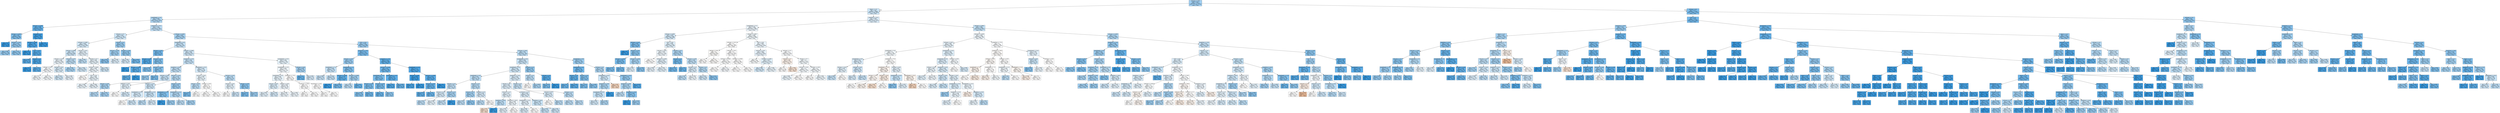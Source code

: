 digraph Tree {
node [shape=box, style="filled", color="black"] ;
0 [label="sdComp <= 0.65\ngini = 0.451\nsamples = 32332\nvalue = [11123, 21209]\nclass = True", fillcolor="#a1d0f3"] ;
1 [label="nbproc <= 4.5\ngini = 0.49\nsamples = 16893\nvalue = [7240, 9653]\nclass = True", fillcolor="#cee7f9"] ;
0 -> 1 [labeldistance=2.5, labelangle=45, headlabel="True"] ;
2 [label="graphDepth <= 3.5\ngini = 0.469\nsamples = 5419\nvalue = [2040, 3379]\nclass = True", fillcolor="#b1d8f5"] ;
1 -> 2 ;
3 [label="sdComm <= 0.065\ngini = 0.299\nsamples = 655\nvalue = [120, 535]\nclass = True", fillcolor="#65b3eb"] ;
2 -> 3 ;
4 [label="sdComp <= 0.065\ngini = 0.39\nsamples = 406\nvalue = [108, 298]\nclass = True", fillcolor="#81c1ee"] ;
3 -> 4 ;
5 [label="gini = 0.0\nsamples = 62\nvalue = [0, 62]\nclass = True", fillcolor="#399de5"] ;
4 -> 5 ;
6 [label="sdComm <= 0.02\ngini = 0.431\nsamples = 344\nvalue = [108, 236]\nclass = True", fillcolor="#94caf1"] ;
4 -> 6 ;
7 [label="gini = 0.436\nsamples = 156\nvalue = [50, 106]\nclass = True", fillcolor="#96cbf1"] ;
6 -> 7 ;
8 [label="gini = 0.427\nsamples = 188\nvalue = [58, 130]\nclass = True", fillcolor="#91c9f1"] ;
6 -> 8 ;
9 [label="sdComm <= 0.2\ngini = 0.092\nsamples = 249\nvalue = [12, 237]\nclass = True", fillcolor="#43a2e6"] ;
3 -> 9 ;
10 [label="sdComp <= 0.065\ngini = 0.166\nsamples = 131\nvalue = [12, 119]\nclass = True", fillcolor="#4da7e8"] ;
9 -> 10 ;
11 [label="gini = 0.0\nsamples = 34\nvalue = [0, 34]\nclass = True", fillcolor="#399de5"] ;
10 -> 11 ;
12 [label="CCR <= 0.55\ngini = 0.217\nsamples = 97\nvalue = [12, 85]\nclass = True", fillcolor="#55abe9"] ;
10 -> 12 ;
13 [label="gini = 0.265\nsamples = 51\nvalue = [8, 43]\nclass = True", fillcolor="#5eafea"] ;
12 -> 13 ;
14 [label="sdComp <= 0.2\ngini = 0.159\nsamples = 46\nvalue = [4, 42]\nclass = True", fillcolor="#4ca6e7"] ;
12 -> 14 ;
15 [label="gini = 0.0\nsamples = 20\nvalue = [0, 20]\nclass = True", fillcolor="#399de5"] ;
14 -> 15 ;
16 [label="gini = 0.26\nsamples = 26\nvalue = [4, 22]\nclass = True", fillcolor="#5dafea"] ;
14 -> 16 ;
17 [label="gini = 0.0\nsamples = 118\nvalue = [0, 118]\nclass = True", fillcolor="#399de5"] ;
9 -> 17 ;
18 [label="graphSize <= 22.5\ngini = 0.481\nsamples = 4764\nvalue = [1920, 2844]\nclass = True", fillcolor="#bfdff7"] ;
2 -> 18 ;
19 [label="sdComm <= 0.2\ngini = 0.491\nsamples = 2736\nvalue = [1184, 1552]\nclass = True", fillcolor="#d0e8f9"] ;
18 -> 19 ;
20 [label="sdComm <= 0.065\ngini = 0.493\nsamples = 2508\nvalue = [1108, 1400]\nclass = True", fillcolor="#d6ebfa"] ;
19 -> 20 ;
21 [label="sdComp <= 0.065\ngini = 0.49\nsamples = 1556\nvalue = [666, 890]\nclass = True", fillcolor="#cde6f8"] ;
20 -> 21 ;
22 [label="sdComm <= 0.02\ngini = 0.499\nsamples = 506\nvalue = [240, 266]\nclass = True", fillcolor="#ecf5fc"] ;
21 -> 22 ;
23 [label="sdComp <= 0.02\ngini = 0.5\nsamples = 332\nvalue = [162, 170]\nclass = True", fillcolor="#f6fafe"] ;
22 -> 23 ;
24 [label="gini = 0.5\nsamples = 66\nvalue = [32, 34]\nclass = True", fillcolor="#f3f9fd"] ;
23 -> 24 ;
25 [label="gini = 0.5\nsamples = 266\nvalue = [130, 136]\nclass = True", fillcolor="#f6fbfe"] ;
23 -> 25 ;
26 [label="sdComp <= 0.02\ngini = 0.495\nsamples = 174\nvalue = [78, 96]\nclass = True", fillcolor="#daedfa"] ;
22 -> 26 ;
27 [label="gini = 0.492\nsamples = 110\nvalue = [48, 62]\nclass = True", fillcolor="#d2e9f9"] ;
26 -> 27 ;
28 [label="gini = 0.498\nsamples = 64\nvalue = [30, 34]\nclass = True", fillcolor="#e8f3fc"] ;
26 -> 28 ;
29 [label="sdComm <= 0.02\ngini = 0.482\nsamples = 1050\nvalue = [426, 624]\nclass = True", fillcolor="#c0e0f7"] ;
21 -> 29 ;
30 [label="gini = 0.462\nsamples = 442\nvalue = [160, 282]\nclass = True", fillcolor="#a9d5f4"] ;
29 -> 30 ;
31 [label="gini = 0.492\nsamples = 608\nvalue = [266, 342]\nclass = True", fillcolor="#d3e9f9"] ;
29 -> 31 ;
32 [label="sdComp <= 0.02\ngini = 0.497\nsamples = 952\nvalue = [442, 510]\nclass = True", fillcolor="#e5f2fc"] ;
20 -> 32 ;
33 [label="gini = 0.482\nsamples = 74\nvalue = [30, 44]\nclass = True", fillcolor="#c0e0f7"] ;
32 -> 33 ;
34 [label="sdComp <= 0.2\ngini = 0.498\nsamples = 878\nvalue = [412, 466]\nclass = True", fillcolor="#e8f4fc"] ;
32 -> 34 ;
35 [label="sdComp <= 0.065\ngini = 0.499\nsamples = 722\nvalue = [344, 378]\nclass = True", fillcolor="#edf6fd"] ;
34 -> 35 ;
36 [label="gini = 0.5\nsamples = 68\nvalue = [34, 34]\nclass = False", fillcolor="#ffffff"] ;
35 -> 36 ;
37 [label="CCR <= 0.55\ngini = 0.499\nsamples = 654\nvalue = [310, 344]\nclass = True", fillcolor="#ebf5fc"] ;
35 -> 37 ;
38 [label="gini = 0.499\nsamples = 446\nvalue = [212, 234]\nclass = True", fillcolor="#ecf6fd"] ;
37 -> 38 ;
39 [label="gini = 0.498\nsamples = 208\nvalue = [98, 110]\nclass = True", fillcolor="#e9f4fc"] ;
37 -> 39 ;
40 [label="gini = 0.492\nsamples = 156\nvalue = [68, 88]\nclass = True", fillcolor="#d2e9f9"] ;
34 -> 40 ;
41 [label="sdComp <= 0.2\ngini = 0.444\nsamples = 228\nvalue = [76, 152]\nclass = True", fillcolor="#9ccef2"] ;
19 -> 41 ;
42 [label="sdComm <= 0.65\ngini = 0.451\nsamples = 140\nvalue = [48, 92]\nclass = True", fillcolor="#a0d0f3"] ;
41 -> 42 ;
43 [label="gini = 0.413\nsamples = 96\nvalue = [28, 68]\nclass = True", fillcolor="#8bc5f0"] ;
42 -> 43 ;
44 [label="gini = 0.496\nsamples = 44\nvalue = [20, 24]\nclass = True", fillcolor="#deeffb"] ;
42 -> 44 ;
45 [label="sdComm <= 0.65\ngini = 0.434\nsamples = 88\nvalue = [28, 60]\nclass = True", fillcolor="#95cbf1"] ;
41 -> 45 ;
46 [label="gini = 0.494\nsamples = 36\nvalue = [16, 20]\nclass = True", fillcolor="#d7ebfa"] ;
45 -> 46 ;
47 [label="gini = 0.355\nsamples = 52\nvalue = [12, 40]\nclass = True", fillcolor="#74baed"] ;
45 -> 47 ;
48 [label="sdComp <= 0.065\ngini = 0.462\nsamples = 2028\nvalue = [736, 1292]\nclass = True", fillcolor="#aad5f4"] ;
18 -> 48 ;
49 [label="graphDepth <= 6.5\ngini = 0.485\nsamples = 740\nvalue = [306, 434]\nclass = True", fillcolor="#c5e2f7"] ;
48 -> 49 ;
50 [label="sdComp <= 0.02\ngini = 0.355\nsamples = 78\nvalue = [18, 60]\nclass = True", fillcolor="#74baed"] ;
49 -> 50 ;
51 [label="sdComm <= 0.02\ngini = 0.198\nsamples = 18\nvalue = [2, 16]\nclass = True", fillcolor="#52a9e8"] ;
50 -> 51 ;
52 [label="gini = 0.0\nsamples = 4\nvalue = [0, 4]\nclass = True", fillcolor="#399de5"] ;
51 -> 52 ;
53 [label="sdComm <= 0.065\ngini = 0.245\nsamples = 14\nvalue = [2, 12]\nclass = True", fillcolor="#5aade9"] ;
51 -> 53 ;
54 [label="gini = 0.278\nsamples = 12\nvalue = [2, 10]\nclass = True", fillcolor="#61b1ea"] ;
53 -> 54 ;
55 [label="gini = 0.0\nsamples = 2\nvalue = [0, 2]\nclass = True", fillcolor="#399de5"] ;
53 -> 55 ;
56 [label="sdComm <= 0.02\ngini = 0.391\nsamples = 60\nvalue = [16, 44]\nclass = True", fillcolor="#81c1ee"] ;
50 -> 56 ;
57 [label="gini = 0.386\nsamples = 46\nvalue = [12, 34]\nclass = True", fillcolor="#7fc0ee"] ;
56 -> 57 ;
58 [label="sdComm <= 0.065\ngini = 0.408\nsamples = 14\nvalue = [4, 10]\nclass = True", fillcolor="#88c4ef"] ;
56 -> 58 ;
59 [label="gini = 0.444\nsamples = 6\nvalue = [2, 4]\nclass = True", fillcolor="#9ccef2"] ;
58 -> 59 ;
60 [label="gini = 0.375\nsamples = 8\nvalue = [2, 6]\nclass = True", fillcolor="#7bbeee"] ;
58 -> 60 ;
61 [label="sdComm <= 0.065\ngini = 0.492\nsamples = 662\nvalue = [288, 374]\nclass = True", fillcolor="#d1e8f9"] ;
49 -> 61 ;
62 [label="graphSize <= 75.0\ngini = 0.486\nsamples = 422\nvalue = [176, 246]\nclass = True", fillcolor="#c7e3f8"] ;
61 -> 62 ;
63 [label="graphSize <= 40.0\ngini = 0.483\nsamples = 300\nvalue = [122, 178]\nclass = True", fillcolor="#c1e0f7"] ;
62 -> 63 ;
64 [label="sdComm <= 0.02\ngini = 0.487\nsamples = 138\nvalue = [58, 80]\nclass = True", fillcolor="#c9e4f8"] ;
63 -> 64 ;
65 [label="sdComp <= 0.02\ngini = 0.464\nsamples = 60\nvalue = [22, 38]\nclass = True", fillcolor="#acd6f4"] ;
64 -> 65 ;
66 [label="gini = 0.473\nsamples = 26\nvalue = [10, 16]\nclass = True", fillcolor="#b5daf5"] ;
65 -> 66 ;
67 [label="gini = 0.457\nsamples = 34\nvalue = [12, 22]\nclass = True", fillcolor="#a5d2f3"] ;
65 -> 67 ;
68 [label="sdComp <= 0.02\ngini = 0.497\nsamples = 78\nvalue = [36, 42]\nclass = True", fillcolor="#e3f1fb"] ;
64 -> 68 ;
69 [label="gini = 0.5\nsamples = 24\nvalue = [12, 12]\nclass = False", fillcolor="#ffffff"] ;
68 -> 69 ;
70 [label="gini = 0.494\nsamples = 54\nvalue = [24, 30]\nclass = True", fillcolor="#d7ebfa"] ;
68 -> 70 ;
71 [label="sdComm <= 0.02\ngini = 0.478\nsamples = 162\nvalue = [64, 98]\nclass = True", fillcolor="#baddf6"] ;
63 -> 71 ;
72 [label="sdComp <= 0.02\ngini = 0.491\nsamples = 92\nvalue = [40, 52]\nclass = True", fillcolor="#d1e8f9"] ;
71 -> 72 ;
73 [label="graphDepth <= 12.5\ngini = 0.494\nsamples = 54\nvalue = [24, 30]\nclass = True", fillcolor="#d7ebfa"] ;
72 -> 73 ;
74 [label="gini = 0.5\nsamples = 8\nvalue = [4, 4]\nclass = False", fillcolor="#ffffff"] ;
73 -> 74 ;
75 [label="gini = 0.491\nsamples = 46\nvalue = [20, 26]\nclass = True", fillcolor="#d1e8f9"] ;
73 -> 75 ;
76 [label="graphDepth <= 12.5\ngini = 0.488\nsamples = 38\nvalue = [16, 22]\nclass = True", fillcolor="#c9e4f8"] ;
72 -> 76 ;
77 [label="gini = 0.48\nsamples = 20\nvalue = [8, 12]\nclass = True", fillcolor="#bddef6"] ;
76 -> 77 ;
78 [label="gini = 0.494\nsamples = 18\nvalue = [8, 10]\nclass = True", fillcolor="#d7ebfa"] ;
76 -> 78 ;
79 [label="sdComp <= 0.02\ngini = 0.451\nsamples = 70\nvalue = [24, 46]\nclass = True", fillcolor="#a0d0f3"] ;
71 -> 79 ;
80 [label="graphDepth <= 12.5\ngini = 0.397\nsamples = 22\nvalue = [6, 16]\nclass = True", fillcolor="#83c2ef"] ;
79 -> 80 ;
81 [label="gini = 0.0\nsamples = 4\nvalue = [0, 4]\nclass = True", fillcolor="#399de5"] ;
80 -> 81 ;
82 [label="gini = 0.444\nsamples = 18\nvalue = [6, 12]\nclass = True", fillcolor="#9ccef2"] ;
80 -> 82 ;
83 [label="graphDepth <= 12.5\ngini = 0.469\nsamples = 48\nvalue = [18, 30]\nclass = True", fillcolor="#b0d8f5"] ;
79 -> 83 ;
84 [label="gini = 0.48\nsamples = 20\nvalue = [8, 12]\nclass = True", fillcolor="#bddef6"] ;
83 -> 84 ;
85 [label="gini = 0.459\nsamples = 28\nvalue = [10, 18]\nclass = True", fillcolor="#a7d3f3"] ;
83 -> 85 ;
86 [label="graphDepth <= 25.5\ngini = 0.493\nsamples = 122\nvalue = [54, 68]\nclass = True", fillcolor="#d6ebfa"] ;
62 -> 86 ;
87 [label="sdComm <= 0.02\ngini = 0.498\nsamples = 72\nvalue = [34, 38]\nclass = True", fillcolor="#eaf5fc"] ;
86 -> 87 ;
88 [label="sdComp <= 0.02\ngini = 0.48\nsamples = 20\nvalue = [8, 12]\nclass = True", fillcolor="#bddef6"] ;
87 -> 88 ;
89 [label="gini = 0.375\nsamples = 8\nvalue = [2, 6]\nclass = True", fillcolor="#7bbeee"] ;
88 -> 89 ;
90 [label="gini = 0.5\nsamples = 12\nvalue = [6, 6]\nclass = False", fillcolor="#ffffff"] ;
88 -> 90 ;
91 [label="sdComp <= 0.02\ngini = 0.5\nsamples = 52\nvalue = [26, 26]\nclass = False", fillcolor="#ffffff"] ;
87 -> 91 ;
92 [label="gini = 0.5\nsamples = 32\nvalue = [16, 16]\nclass = False", fillcolor="#ffffff"] ;
91 -> 92 ;
93 [label="gini = 0.5\nsamples = 20\nvalue = [10, 10]\nclass = False", fillcolor="#ffffff"] ;
91 -> 93 ;
94 [label="sdComm <= 0.02\ngini = 0.48\nsamples = 50\nvalue = [20, 30]\nclass = True", fillcolor="#bddef6"] ;
86 -> 94 ;
95 [label="sdComp <= 0.02\ngini = 0.498\nsamples = 30\nvalue = [14, 16]\nclass = True", fillcolor="#e6f3fc"] ;
94 -> 95 ;
96 [label="gini = 0.5\nsamples = 16\nvalue = [8, 8]\nclass = False", fillcolor="#ffffff"] ;
95 -> 96 ;
97 [label="gini = 0.49\nsamples = 14\nvalue = [6, 8]\nclass = True", fillcolor="#cee6f8"] ;
95 -> 97 ;
98 [label="sdComp <= 0.02\ngini = 0.42\nsamples = 20\nvalue = [6, 14]\nclass = True", fillcolor="#8ec7f0"] ;
94 -> 98 ;
99 [label="gini = 0.375\nsamples = 8\nvalue = [2, 6]\nclass = True", fillcolor="#7bbeee"] ;
98 -> 99 ;
100 [label="gini = 0.444\nsamples = 12\nvalue = [4, 8]\nclass = True", fillcolor="#9ccef2"] ;
98 -> 100 ;
101 [label="graphDepth <= 25.5\ngini = 0.498\nsamples = 240\nvalue = [112, 128]\nclass = True", fillcolor="#e6f3fc"] ;
61 -> 101 ;
102 [label="graphDepth <= 13.5\ngini = 0.499\nsamples = 212\nvalue = [102, 110]\nclass = True", fillcolor="#f1f8fd"] ;
101 -> 102 ;
103 [label="graphDepth <= 9.0\ngini = 0.498\nsamples = 132\nvalue = [62, 70]\nclass = True", fillcolor="#e8f4fc"] ;
102 -> 103 ;
104 [label="sdComp <= 0.02\ngini = 0.496\nsamples = 44\nvalue = [20, 24]\nclass = True", fillcolor="#deeffb"] ;
103 -> 104 ;
105 [label="gini = 0.497\nsamples = 26\nvalue = [12, 14]\nclass = True", fillcolor="#e3f1fb"] ;
104 -> 105 ;
106 [label="gini = 0.494\nsamples = 18\nvalue = [8, 10]\nclass = True", fillcolor="#d7ebfa"] ;
104 -> 106 ;
107 [label="sdComp <= 0.02\ngini = 0.499\nsamples = 88\nvalue = [42, 46]\nclass = True", fillcolor="#eef6fd"] ;
103 -> 107 ;
108 [label="gini = 0.499\nsamples = 42\nvalue = [20, 22]\nclass = True", fillcolor="#edf6fd"] ;
107 -> 108 ;
109 [label="gini = 0.499\nsamples = 46\nvalue = [22, 24]\nclass = True", fillcolor="#eff7fd"] ;
107 -> 109 ;
110 [label="graphSize <= 75.0\ngini = 0.5\nsamples = 80\nvalue = [40, 40]\nclass = False", fillcolor="#ffffff"] ;
102 -> 110 ;
111 [label="sdComp <= 0.02\ngini = 0.5\nsamples = 48\nvalue = [24, 24]\nclass = False", fillcolor="#ffffff"] ;
110 -> 111 ;
112 [label="gini = 0.5\nsamples = 12\nvalue = [6, 6]\nclass = False", fillcolor="#ffffff"] ;
111 -> 112 ;
113 [label="gini = 0.5\nsamples = 36\nvalue = [18, 18]\nclass = False", fillcolor="#ffffff"] ;
111 -> 113 ;
114 [label="sdComp <= 0.02\ngini = 0.5\nsamples = 32\nvalue = [16, 16]\nclass = False", fillcolor="#ffffff"] ;
110 -> 114 ;
115 [label="gini = 0.5\nsamples = 8\nvalue = [4, 4]\nclass = False", fillcolor="#ffffff"] ;
114 -> 115 ;
116 [label="gini = 0.5\nsamples = 24\nvalue = [12, 12]\nclass = False", fillcolor="#ffffff"] ;
114 -> 116 ;
117 [label="sdComp <= 0.02\ngini = 0.459\nsamples = 28\nvalue = [10, 18]\nclass = True", fillcolor="#a7d3f3"] ;
101 -> 117 ;
118 [label="gini = 0.32\nsamples = 10\nvalue = [2, 8]\nclass = True", fillcolor="#6ab6ec"] ;
117 -> 118 ;
119 [label="gini = 0.494\nsamples = 18\nvalue = [8, 10]\nclass = True", fillcolor="#d7ebfa"] ;
117 -> 119 ;
120 [label="CCR <= 0.55\ngini = 0.445\nsamples = 1288\nvalue = [430, 858]\nclass = True", fillcolor="#9ccef2"] ;
48 -> 120 ;
121 [label="graphSize <= 40.0\ngini = 0.371\nsamples = 560\nvalue = [138, 422]\nclass = True", fillcolor="#7abdee"] ;
120 -> 121 ;
122 [label="sdComm <= 0.02\ngini = 0.443\nsamples = 272\nvalue = [90, 182]\nclass = True", fillcolor="#9bcdf2"] ;
121 -> 122 ;
123 [label="graphDepth <= 7.5\ngini = 0.486\nsamples = 120\nvalue = [50, 70]\nclass = True", fillcolor="#c6e3f8"] ;
122 -> 123 ;
124 [label="gini = 0.488\nsamples = 38\nvalue = [16, 22]\nclass = True", fillcolor="#c9e4f8"] ;
123 -> 124 ;
125 [label="gini = 0.485\nsamples = 82\nvalue = [34, 48]\nclass = True", fillcolor="#c5e2f7"] ;
123 -> 125 ;
126 [label="graphDepth <= 7.5\ngini = 0.388\nsamples = 152\nvalue = [40, 112]\nclass = True", fillcolor="#80c0ee"] ;
122 -> 126 ;
127 [label="sdComm <= 0.065\ngini = 0.278\nsamples = 72\nvalue = [12, 60]\nclass = True", fillcolor="#61b1ea"] ;
126 -> 127 ;
128 [label="gini = 0.0\nsamples = 22\nvalue = [0, 22]\nclass = True", fillcolor="#399de5"] ;
127 -> 128 ;
129 [label="gini = 0.365\nsamples = 50\nvalue = [12, 38]\nclass = True", fillcolor="#78bced"] ;
127 -> 129 ;
130 [label="sdComm <= 0.065\ngini = 0.455\nsamples = 80\nvalue = [28, 52]\nclass = True", fillcolor="#a4d2f3"] ;
126 -> 130 ;
131 [label="gini = 0.48\nsamples = 60\nvalue = [24, 36]\nclass = True", fillcolor="#bddef6"] ;
130 -> 131 ;
132 [label="gini = 0.32\nsamples = 20\nvalue = [4, 16]\nclass = True", fillcolor="#6ab6ec"] ;
130 -> 132 ;
133 [label="graphSize <= 75.0\ngini = 0.278\nsamples = 288\nvalue = [48, 240]\nclass = True", fillcolor="#61b1ea"] ;
121 -> 133 ;
134 [label="sdComm <= 0.065\ngini = 0.34\nsamples = 166\nvalue = [36, 130]\nclass = True", fillcolor="#70b8ec"] ;
133 -> 134 ;
135 [label="graphDepth <= 12.5\ngini = 0.371\nsamples = 114\nvalue = [28, 86]\nclass = True", fillcolor="#79bded"] ;
134 -> 135 ;
136 [label="sdComm <= 0.02\ngini = 0.375\nsamples = 64\nvalue = [16, 48]\nclass = True", fillcolor="#7bbeee"] ;
135 -> 136 ;
137 [label="gini = 0.401\nsamples = 36\nvalue = [10, 26]\nclass = True", fillcolor="#85c3ef"] ;
136 -> 137 ;
138 [label="gini = 0.337\nsamples = 28\nvalue = [6, 22]\nclass = True", fillcolor="#6fb8ec"] ;
136 -> 138 ;
139 [label="sdComm <= 0.02\ngini = 0.365\nsamples = 50\nvalue = [12, 38]\nclass = True", fillcolor="#78bced"] ;
135 -> 139 ;
140 [label="gini = 0.32\nsamples = 30\nvalue = [6, 24]\nclass = True", fillcolor="#6ab6ec"] ;
139 -> 140 ;
141 [label="gini = 0.42\nsamples = 20\nvalue = [6, 14]\nclass = True", fillcolor="#8ec7f0"] ;
139 -> 141 ;
142 [label="graphDepth <= 12.5\ngini = 0.26\nsamples = 52\nvalue = [8, 44]\nclass = True", fillcolor="#5dafea"] ;
134 -> 142 ;
143 [label="gini = 0.18\nsamples = 20\nvalue = [2, 18]\nclass = True", fillcolor="#4fa8e8"] ;
142 -> 143 ;
144 [label="gini = 0.305\nsamples = 32\nvalue = [6, 26]\nclass = True", fillcolor="#67b4eb"] ;
142 -> 144 ;
145 [label="graphDepth <= 25.5\ngini = 0.177\nsamples = 122\nvalue = [12, 110]\nclass = True", fillcolor="#4fa8e8"] ;
133 -> 145 ;
146 [label="sdComm <= 0.02\ngini = 0.069\nsamples = 56\nvalue = [2, 54]\nclass = True", fillcolor="#40a1e6"] ;
145 -> 146 ;
147 [label="gini = 0.142\nsamples = 26\nvalue = [2, 24]\nclass = True", fillcolor="#49a5e7"] ;
146 -> 147 ;
148 [label="gini = 0.0\nsamples = 30\nvalue = [0, 30]\nclass = True", fillcolor="#399de5"] ;
146 -> 148 ;
149 [label="sdComm <= 0.065\ngini = 0.257\nsamples = 66\nvalue = [10, 56]\nclass = True", fillcolor="#5caeea"] ;
145 -> 149 ;
150 [label="sdComm <= 0.02\ngini = 0.302\nsamples = 54\nvalue = [10, 44]\nclass = True", fillcolor="#66b3eb"] ;
149 -> 150 ;
151 [label="gini = 0.278\nsamples = 24\nvalue = [4, 20]\nclass = True", fillcolor="#61b1ea"] ;
150 -> 151 ;
152 [label="gini = 0.32\nsamples = 30\nvalue = [6, 24]\nclass = True", fillcolor="#6ab6ec"] ;
150 -> 152 ;
153 [label="gini = 0.0\nsamples = 12\nvalue = [0, 12]\nclass = True", fillcolor="#399de5"] ;
149 -> 153 ;
154 [label="sdComm <= 0.65\ngini = 0.48\nsamples = 728\nvalue = [292, 436]\nclass = True", fillcolor="#bedff6"] ;
120 -> 154 ;
155 [label="graphDepth <= 25.5\ngini = 0.488\nsamples = 538\nvalue = [228, 310]\nclass = True", fillcolor="#cbe5f8"] ;
154 -> 155 ;
156 [label="graphDepth <= 9.0\ngini = 0.491\nsamples = 494\nvalue = [214, 280]\nclass = True", fillcolor="#d0e8f9"] ;
155 -> 156 ;
157 [label="graphDepth <= 6.5\ngini = 0.481\nsamples = 154\nvalue = [62, 92]\nclass = True", fillcolor="#bedff7"] ;
156 -> 157 ;
158 [label="sdComp <= 0.2\ngini = 0.484\nsamples = 78\nvalue = [32, 46]\nclass = True", fillcolor="#c3e1f7"] ;
157 -> 158 ;
159 [label="sdComm <= 0.2\ngini = 0.493\nsamples = 50\nvalue = [22, 28]\nclass = True", fillcolor="#d5eaf9"] ;
158 -> 159 ;
160 [label="gini = 0.48\nsamples = 20\nvalue = [8, 12]\nclass = True", fillcolor="#bddef6"] ;
159 -> 160 ;
161 [label="gini = 0.498\nsamples = 30\nvalue = [14, 16]\nclass = True", fillcolor="#e6f3fc"] ;
159 -> 161 ;
162 [label="sdComm <= 0.2\ngini = 0.459\nsamples = 28\nvalue = [10, 18]\nclass = True", fillcolor="#a7d3f3"] ;
158 -> 162 ;
163 [label="gini = 0.486\nsamples = 24\nvalue = [10, 14]\nclass = True", fillcolor="#c6e3f8"] ;
162 -> 163 ;
164 [label="gini = 0.0\nsamples = 4\nvalue = [0, 4]\nclass = True", fillcolor="#399de5"] ;
162 -> 164 ;
165 [label="sdComp <= 0.2\ngini = 0.478\nsamples = 76\nvalue = [30, 46]\nclass = True", fillcolor="#baddf6"] ;
157 -> 165 ;
166 [label="sdComm <= 0.2\ngini = 0.455\nsamples = 40\nvalue = [14, 26]\nclass = True", fillcolor="#a4d2f3"] ;
165 -> 166 ;
167 [label="gini = 0.48\nsamples = 20\nvalue = [8, 12]\nclass = True", fillcolor="#bddef6"] ;
166 -> 167 ;
168 [label="gini = 0.42\nsamples = 20\nvalue = [6, 14]\nclass = True", fillcolor="#8ec7f0"] ;
166 -> 168 ;
169 [label="sdComm <= 0.2\ngini = 0.494\nsamples = 36\nvalue = [16, 20]\nclass = True", fillcolor="#d7ebfa"] ;
165 -> 169 ;
170 [label="gini = 0.48\nsamples = 20\nvalue = [8, 12]\nclass = True", fillcolor="#bddef6"] ;
169 -> 170 ;
171 [label="gini = 0.5\nsamples = 16\nvalue = [8, 8]\nclass = False", fillcolor="#ffffff"] ;
169 -> 171 ;
172 [label="graphSize <= 75.0\ngini = 0.494\nsamples = 340\nvalue = [152, 188]\nclass = True", fillcolor="#d9ecfa"] ;
156 -> 172 ;
173 [label="sdComp <= 0.2\ngini = 0.496\nsamples = 250\nvalue = [114, 136]\nclass = True", fillcolor="#dfeffb"] ;
172 -> 173 ;
174 [label="sdComm <= 0.2\ngini = 0.497\nsamples = 112\nvalue = [52, 60]\nclass = True", fillcolor="#e5f2fc"] ;
173 -> 174 ;
175 [label="graphSize <= 40.0\ngini = 0.48\nsamples = 20\nvalue = [8, 12]\nclass = True", fillcolor="#bddef6"] ;
174 -> 175 ;
176 [label="gini = 0.49\nsamples = 14\nvalue = [8, 6]\nclass = False", fillcolor="#f8e0ce"] ;
175 -> 176 ;
177 [label="gini = 0.0\nsamples = 6\nvalue = [0, 6]\nclass = True", fillcolor="#399de5"] ;
175 -> 177 ;
178 [label="graphSize <= 40.0\ngini = 0.499\nsamples = 92\nvalue = [44, 48]\nclass = True", fillcolor="#eff7fd"] ;
174 -> 178 ;
179 [label="gini = 0.497\nsamples = 56\nvalue = [26, 30]\nclass = True", fillcolor="#e5f2fc"] ;
178 -> 179 ;
180 [label="gini = 0.5\nsamples = 36\nvalue = [18, 18]\nclass = False", fillcolor="#ffffff"] ;
178 -> 180 ;
181 [label="sdComm <= 0.2\ngini = 0.495\nsamples = 138\nvalue = [62, 76]\nclass = True", fillcolor="#dbedfa"] ;
173 -> 181 ;
182 [label="graphDepth <= 13.5\ngini = 0.498\nsamples = 86\nvalue = [40, 46]\nclass = True", fillcolor="#e5f2fc"] ;
181 -> 182 ;
183 [label="gini = 0.495\nsamples = 62\nvalue = [28, 34]\nclass = True", fillcolor="#dceefa"] ;
182 -> 183 ;
184 [label="gini = 0.5\nsamples = 24\nvalue = [12, 12]\nclass = False", fillcolor="#ffffff"] ;
182 -> 184 ;
185 [label="graphSize <= 40.0\ngini = 0.488\nsamples = 52\nvalue = [22, 30]\nclass = True", fillcolor="#cae5f8"] ;
181 -> 185 ;
186 [label="gini = 0.486\nsamples = 24\nvalue = [10, 14]\nclass = True", fillcolor="#c6e3f8"] ;
185 -> 186 ;
187 [label="gini = 0.49\nsamples = 28\nvalue = [12, 16]\nclass = True", fillcolor="#cee6f8"] ;
185 -> 187 ;
188 [label="sdComp <= 0.2\ngini = 0.488\nsamples = 90\nvalue = [38, 52]\nclass = True", fillcolor="#cae5f8"] ;
172 -> 188 ;
189 [label="sdComm <= 0.2\ngini = 0.495\nsamples = 40\nvalue = [18, 22]\nclass = True", fillcolor="#dbedfa"] ;
188 -> 189 ;
190 [label="gini = 0.5\nsamples = 20\nvalue = [10, 10]\nclass = False", fillcolor="#ffffff"] ;
189 -> 190 ;
191 [label="gini = 0.48\nsamples = 20\nvalue = [8, 12]\nclass = True", fillcolor="#bddef6"] ;
189 -> 191 ;
192 [label="sdComm <= 0.2\ngini = 0.48\nsamples = 50\nvalue = [20, 30]\nclass = True", fillcolor="#bddef6"] ;
188 -> 192 ;
193 [label="gini = 0.48\nsamples = 30\nvalue = [12, 18]\nclass = True", fillcolor="#bddef6"] ;
192 -> 193 ;
194 [label="gini = 0.48\nsamples = 20\nvalue = [8, 12]\nclass = True", fillcolor="#bddef6"] ;
192 -> 194 ;
195 [label="sdComm <= 0.2\ngini = 0.434\nsamples = 44\nvalue = [14, 30]\nclass = True", fillcolor="#95cbf1"] ;
155 -> 195 ;
196 [label="sdComp <= 0.2\ngini = 0.48\nsamples = 30\nvalue = [12, 18]\nclass = True", fillcolor="#bddef6"] ;
195 -> 196 ;
197 [label="gini = 0.5\nsamples = 8\nvalue = [4, 4]\nclass = False", fillcolor="#ffffff"] ;
196 -> 197 ;
198 [label="gini = 0.463\nsamples = 22\nvalue = [8, 14]\nclass = True", fillcolor="#aad5f4"] ;
196 -> 198 ;
199 [label="sdComp <= 0.2\ngini = 0.245\nsamples = 14\nvalue = [2, 12]\nclass = True", fillcolor="#5aade9"] ;
195 -> 199 ;
200 [label="gini = 0.375\nsamples = 8\nvalue = [2, 6]\nclass = True", fillcolor="#7bbeee"] ;
199 -> 200 ;
201 [label="gini = 0.0\nsamples = 6\nvalue = [0, 6]\nclass = True", fillcolor="#399de5"] ;
199 -> 201 ;
202 [label="graphDepth <= 9.0\ngini = 0.447\nsamples = 190\nvalue = [64, 126]\nclass = True", fillcolor="#9ecff2"] ;
154 -> 202 ;
203 [label="graphDepth <= 6.5\ngini = 0.34\nsamples = 46\nvalue = [10, 36]\nclass = True", fillcolor="#70b8ec"] ;
202 -> 203 ;
204 [label="sdComp <= 0.2\ngini = 0.278\nsamples = 24\nvalue = [4, 20]\nclass = True", fillcolor="#61b1ea"] ;
203 -> 204 ;
205 [label="gini = 0.32\nsamples = 10\nvalue = [2, 8]\nclass = True", fillcolor="#6ab6ec"] ;
204 -> 205 ;
206 [label="gini = 0.245\nsamples = 14\nvalue = [2, 12]\nclass = True", fillcolor="#5aade9"] ;
204 -> 206 ;
207 [label="sdComp <= 0.2\ngini = 0.397\nsamples = 22\nvalue = [6, 16]\nclass = True", fillcolor="#83c2ef"] ;
203 -> 207 ;
208 [label="gini = 0.375\nsamples = 8\nvalue = [2, 6]\nclass = True", fillcolor="#7bbeee"] ;
207 -> 208 ;
209 [label="gini = 0.408\nsamples = 14\nvalue = [4, 10]\nclass = True", fillcolor="#88c4ef"] ;
207 -> 209 ;
210 [label="sdComp <= 0.2\ngini = 0.469\nsamples = 144\nvalue = [54, 90]\nclass = True", fillcolor="#b0d8f5"] ;
202 -> 210 ;
211 [label="graphDepth <= 25.5\ngini = 0.491\nsamples = 74\nvalue = [32, 42]\nclass = True", fillcolor="#d0e8f9"] ;
210 -> 211 ;
212 [label="graphSize <= 75.0\ngini = 0.466\nsamples = 54\nvalue = [20, 34]\nclass = True", fillcolor="#add7f4"] ;
211 -> 212 ;
213 [label="graphDepth <= 13.5\ngini = 0.486\nsamples = 48\nvalue = [20, 28]\nclass = True", fillcolor="#c6e3f8"] ;
212 -> 213 ;
214 [label="gini = 0.492\nsamples = 32\nvalue = [14, 18]\nclass = True", fillcolor="#d3e9f9"] ;
213 -> 214 ;
215 [label="gini = 0.469\nsamples = 16\nvalue = [6, 10]\nclass = True", fillcolor="#b0d8f5"] ;
213 -> 215 ;
216 [label="gini = 0.0\nsamples = 6\nvalue = [0, 6]\nclass = True", fillcolor="#399de5"] ;
212 -> 216 ;
217 [label="gini = 0.48\nsamples = 20\nvalue = [12, 8]\nclass = False", fillcolor="#f6d5bd"] ;
211 -> 217 ;
218 [label="graphDepth <= 25.5\ngini = 0.431\nsamples = 70\nvalue = [22, 48]\nclass = True", fillcolor="#94caf1"] ;
210 -> 218 ;
219 [label="graphSize <= 40.0\ngini = 0.466\nsamples = 54\nvalue = [20, 34]\nclass = True", fillcolor="#add7f4"] ;
218 -> 219 ;
220 [label="gini = 0.48\nsamples = 40\nvalue = [16, 24]\nclass = True", fillcolor="#bddef6"] ;
219 -> 220 ;
221 [label="graphSize <= 75.0\ngini = 0.408\nsamples = 14\nvalue = [4, 10]\nclass = True", fillcolor="#88c4ef"] ;
219 -> 221 ;
222 [label="gini = 0.0\nsamples = 2\nvalue = [0, 2]\nclass = True", fillcolor="#399de5"] ;
221 -> 222 ;
223 [label="gini = 0.444\nsamples = 12\nvalue = [4, 8]\nclass = True", fillcolor="#9ccef2"] ;
221 -> 223 ;
224 [label="gini = 0.219\nsamples = 16\nvalue = [2, 14]\nclass = True", fillcolor="#55abe9"] ;
218 -> 224 ;
225 [label="graphSize <= 22.5\ngini = 0.496\nsamples = 11474\nvalue = [5200, 6274]\nclass = True", fillcolor="#ddeefb"] ;
1 -> 225 ;
226 [label="graphDepth <= 3.5\ngini = 0.499\nsamples = 7486\nvalue = [3552, 3934]\nclass = True", fillcolor="#ecf5fc"] ;
225 -> 226 ;
227 [label="sdComp <= 0.065\ngini = 0.493\nsamples = 1548\nvalue = [682, 866]\nclass = True", fillcolor="#d5eaf9"] ;
226 -> 227 ;
228 [label="sdComm <= 0.02\ngini = 0.382\nsamples = 132\nvalue = [34, 98]\nclass = True", fillcolor="#7ebfee"] ;
227 -> 228 ;
229 [label="gini = 0.0\nsamples = 16\nvalue = [0, 16]\nclass = True", fillcolor="#399de5"] ;
228 -> 229 ;
230 [label="sdComp <= 0.02\ngini = 0.414\nsamples = 116\nvalue = [34, 82]\nclass = True", fillcolor="#8bc6f0"] ;
228 -> 230 ;
231 [label="sdComm <= 0.065\ngini = 0.367\nsamples = 66\nvalue = [16, 50]\nclass = True", fillcolor="#78bced"] ;
230 -> 231 ;
232 [label="gini = 0.375\nsamples = 40\nvalue = [10, 30]\nclass = True", fillcolor="#7bbeee"] ;
231 -> 232 ;
233 [label="gini = 0.355\nsamples = 26\nvalue = [6, 20]\nclass = True", fillcolor="#74baed"] ;
231 -> 233 ;
234 [label="sdComm <= 0.065\ngini = 0.461\nsamples = 50\nvalue = [18, 32]\nclass = True", fillcolor="#a8d4f4"] ;
230 -> 234 ;
235 [label="gini = 0.496\nsamples = 22\nvalue = [10, 12]\nclass = True", fillcolor="#deeffb"] ;
234 -> 235 ;
236 [label="gini = 0.408\nsamples = 28\nvalue = [8, 20]\nclass = True", fillcolor="#88c4ef"] ;
234 -> 236 ;
237 [label="CCR <= 0.55\ngini = 0.496\nsamples = 1416\nvalue = [648, 768]\nclass = True", fillcolor="#e0f0fb"] ;
227 -> 237 ;
238 [label="sdComm <= 0.02\ngini = 0.499\nsamples = 1132\nvalue = [542, 590]\nclass = True", fillcolor="#eff7fd"] ;
237 -> 238 ;
239 [label="gini = 0.5\nsamples = 512\nvalue = [256, 256]\nclass = False", fillcolor="#ffffff"] ;
238 -> 239 ;
240 [label="sdComm <= 0.065\ngini = 0.497\nsamples = 620\nvalue = [286, 334]\nclass = True", fillcolor="#e3f1fb"] ;
238 -> 240 ;
241 [label="gini = 0.498\nsamples = 94\nvalue = [44, 50]\nclass = True", fillcolor="#e7f3fc"] ;
240 -> 241 ;
242 [label="gini = 0.497\nsamples = 526\nvalue = [242, 284]\nclass = True", fillcolor="#e2f1fb"] ;
240 -> 242 ;
243 [label="sdComm <= 0.2\ngini = 0.468\nsamples = 284\nvalue = [106, 178]\nclass = True", fillcolor="#afd7f4"] ;
237 -> 243 ;
244 [label="sdComp <= 0.2\ngini = 0.346\nsamples = 54\nvalue = [12, 42]\nclass = True", fillcolor="#72b9ec"] ;
243 -> 244 ;
245 [label="gini = 0.351\nsamples = 44\nvalue = [10, 34]\nclass = True", fillcolor="#73baed"] ;
244 -> 245 ;
246 [label="gini = 0.32\nsamples = 10\nvalue = [2, 8]\nclass = True", fillcolor="#6ab6ec"] ;
244 -> 246 ;
247 [label="sdComm <= 0.65\ngini = 0.483\nsamples = 230\nvalue = [94, 136]\nclass = True", fillcolor="#c2e1f7"] ;
243 -> 247 ;
248 [label="sdComp <= 0.2\ngini = 0.494\nsamples = 76\nvalue = [34, 42]\nclass = True", fillcolor="#d9ecfa"] ;
247 -> 248 ;
249 [label="gini = 0.48\nsamples = 30\nvalue = [12, 18]\nclass = True", fillcolor="#bddef6"] ;
248 -> 249 ;
250 [label="gini = 0.499\nsamples = 46\nvalue = [22, 24]\nclass = True", fillcolor="#eff7fd"] ;
248 -> 250 ;
251 [label="sdComp <= 0.2\ngini = 0.476\nsamples = 154\nvalue = [60, 94]\nclass = True", fillcolor="#b7dcf6"] ;
247 -> 251 ;
252 [label="gini = 0.491\nsamples = 106\nvalue = [46, 60]\nclass = True", fillcolor="#d1e8f9"] ;
251 -> 252 ;
253 [label="gini = 0.413\nsamples = 48\nvalue = [14, 34]\nclass = True", fillcolor="#8bc5f0"] ;
251 -> 253 ;
254 [label="sdComp <= 0.065\ngini = 0.499\nsamples = 5938\nvalue = [2870, 3068]\nclass = True", fillcolor="#f2f9fd"] ;
226 -> 254 ;
255 [label="sdComm <= 0.02\ngini = 0.5\nsamples = 1726\nvalue = [864, 862]\nclass = False", fillcolor="#ffffff"] ;
254 -> 255 ;
256 [label="sdComp <= 0.02\ngini = 0.5\nsamples = 606\nvalue = [306, 300]\nclass = False", fillcolor="#fefdfb"] ;
255 -> 256 ;
257 [label="gini = 0.5\nsamples = 164\nvalue = [82, 82]\nclass = False", fillcolor="#ffffff"] ;
256 -> 257 ;
258 [label="gini = 0.5\nsamples = 442\nvalue = [224, 218]\nclass = False", fillcolor="#fefcfa"] ;
256 -> 258 ;
259 [label="sdComp <= 0.02\ngini = 0.5\nsamples = 1120\nvalue = [558, 562]\nclass = True", fillcolor="#fefeff"] ;
255 -> 259 ;
260 [label="sdComm <= 0.065\ngini = 0.5\nsamples = 532\nvalue = [264, 268]\nclass = True", fillcolor="#fcfeff"] ;
259 -> 260 ;
261 [label="gini = 0.5\nsamples = 364\nvalue = [182, 182]\nclass = False", fillcolor="#ffffff"] ;
260 -> 261 ;
262 [label="gini = 0.5\nsamples = 168\nvalue = [82, 86]\nclass = True", fillcolor="#f6fafe"] ;
260 -> 262 ;
263 [label="sdComm <= 0.065\ngini = 0.5\nsamples = 588\nvalue = [294, 294]\nclass = False", fillcolor="#ffffff"] ;
259 -> 263 ;
264 [label="gini = 0.5\nsamples = 224\nvalue = [112, 112]\nclass = False", fillcolor="#ffffff"] ;
263 -> 264 ;
265 [label="gini = 0.5\nsamples = 364\nvalue = [182, 182]\nclass = False", fillcolor="#ffffff"] ;
263 -> 265 ;
266 [label="CCR <= 0.55\ngini = 0.499\nsamples = 4212\nvalue = [2006, 2206]\nclass = True", fillcolor="#edf6fd"] ;
254 -> 266 ;
267 [label="sdComm <= 0.02\ngini = 0.498\nsamples = 2890\nvalue = [1354, 1536]\nclass = True", fillcolor="#e8f3fc"] ;
266 -> 267 ;
268 [label="gini = 0.5\nsamples = 680\nvalue = [336, 344]\nclass = True", fillcolor="#fafdfe"] ;
267 -> 268 ;
269 [label="sdComm <= 0.065\ngini = 0.497\nsamples = 2210\nvalue = [1018, 1192]\nclass = True", fillcolor="#e2f1fb"] ;
267 -> 269 ;
270 [label="gini = 0.493\nsamples = 878\nvalue = [388, 490]\nclass = True", fillcolor="#d6ebfa"] ;
269 -> 270 ;
271 [label="gini = 0.499\nsamples = 1332\nvalue = [630, 702]\nclass = True", fillcolor="#ebf5fc"] ;
269 -> 271 ;
272 [label="sdComm <= 0.2\ngini = 0.5\nsamples = 1322\nvalue = [652, 670]\nclass = True", fillcolor="#fafcfe"] ;
266 -> 272 ;
273 [label="sdComp <= 0.2\ngini = 0.499\nsamples = 244\nvalue = [128, 116]\nclass = False", fillcolor="#fdf3ec"] ;
272 -> 273 ;
274 [label="gini = 0.5\nsamples = 136\nvalue = [68, 68]\nclass = False", fillcolor="#ffffff"] ;
273 -> 274 ;
275 [label="gini = 0.494\nsamples = 108\nvalue = [60, 48]\nclass = False", fillcolor="#fae6d7"] ;
273 -> 275 ;
276 [label="sdComp <= 0.2\ngini = 0.5\nsamples = 1078\nvalue = [524, 554]\nclass = True", fillcolor="#f4fafe"] ;
272 -> 276 ;
277 [label="sdComm <= 0.65\ngini = 0.5\nsamples = 476\nvalue = [232, 244]\nclass = True", fillcolor="#f5fafe"] ;
276 -> 277 ;
278 [label="gini = 0.499\nsamples = 244\nvalue = [116, 128]\nclass = True", fillcolor="#ecf6fd"] ;
277 -> 278 ;
279 [label="gini = 0.5\nsamples = 232\nvalue = [116, 116]\nclass = False", fillcolor="#ffffff"] ;
277 -> 279 ;
280 [label="sdComm <= 0.65\ngini = 0.5\nsamples = 602\nvalue = [292, 310]\nclass = True", fillcolor="#f4f9fd"] ;
276 -> 280 ;
281 [label="gini = 0.5\nsamples = 184\nvalue = [92, 92]\nclass = False", fillcolor="#ffffff"] ;
280 -> 281 ;
282 [label="gini = 0.499\nsamples = 418\nvalue = [200, 218]\nclass = True", fillcolor="#eff7fd"] ;
280 -> 282 ;
283 [label="sdComp <= 0.065\ngini = 0.485\nsamples = 3988\nvalue = [1648, 2340]\nclass = True", fillcolor="#c4e2f7"] ;
225 -> 283 ;
284 [label="sdComm <= 0.065\ngini = 0.499\nsamples = 1380\nvalue = [660, 720]\nclass = True", fillcolor="#eff7fd"] ;
283 -> 284 ;
285 [label="sdComm <= 0.02\ngini = 0.498\nsamples = 944\nvalue = [444, 500]\nclass = True", fillcolor="#e9f4fc"] ;
284 -> 285 ;
286 [label="graphDepth <= 9.0\ngini = 0.5\nsamples = 446\nvalue = [216, 230]\nclass = True", fillcolor="#f3f9fd"] ;
285 -> 286 ;
287 [label="graphDepth <= 6.5\ngini = 0.495\nsamples = 134\nvalue = [60, 74]\nclass = True", fillcolor="#daecfa"] ;
286 -> 287 ;
288 [label="sdComp <= 0.02\ngini = 0.497\nsamples = 78\nvalue = [36, 42]\nclass = True", fillcolor="#e3f1fb"] ;
287 -> 288 ;
289 [label="gini = 0.488\nsamples = 38\nvalue = [16, 22]\nclass = True", fillcolor="#c9e4f8"] ;
288 -> 289 ;
290 [label="gini = 0.5\nsamples = 40\nvalue = [20, 20]\nclass = False", fillcolor="#ffffff"] ;
288 -> 290 ;
291 [label="sdComp <= 0.02\ngini = 0.49\nsamples = 56\nvalue = [24, 32]\nclass = True", fillcolor="#cee6f8"] ;
287 -> 291 ;
292 [label="gini = 0.494\nsamples = 18\nvalue = [8, 10]\nclass = True", fillcolor="#d7ebfa"] ;
291 -> 292 ;
293 [label="gini = 0.488\nsamples = 38\nvalue = [16, 22]\nclass = True", fillcolor="#c9e4f8"] ;
291 -> 293 ;
294 [label="graphSize <= 75.0\ngini = 0.5\nsamples = 312\nvalue = [156, 156]\nclass = False", fillcolor="#ffffff"] ;
286 -> 294 ;
295 [label="graphDepth <= 13.5\ngini = 0.499\nsamples = 204\nvalue = [106, 98]\nclass = False", fillcolor="#fdf5f0"] ;
294 -> 295 ;
296 [label="sdComp <= 0.02\ngini = 0.5\nsamples = 144\nvalue = [74, 70]\nclass = False", fillcolor="#fef8f4"] ;
295 -> 296 ;
297 [label="gini = 0.5\nsamples = 40\nvalue = [20, 20]\nclass = False", fillcolor="#ffffff"] ;
296 -> 297 ;
298 [label="gini = 0.499\nsamples = 104\nvalue = [54, 50]\nclass = False", fillcolor="#fdf6f0"] ;
296 -> 298 ;
299 [label="sdComp <= 0.02\ngini = 0.498\nsamples = 60\nvalue = [32, 28]\nclass = False", fillcolor="#fcefe6"] ;
295 -> 299 ;
300 [label="gini = 0.49\nsamples = 28\nvalue = [16, 12]\nclass = False", fillcolor="#f8e0ce"] ;
299 -> 300 ;
301 [label="gini = 0.5\nsamples = 32\nvalue = [16, 16]\nclass = False", fillcolor="#ffffff"] ;
299 -> 301 ;
302 [label="sdComp <= 0.02\ngini = 0.497\nsamples = 108\nvalue = [50, 58]\nclass = True", fillcolor="#e4f1fb"] ;
294 -> 302 ;
303 [label="graphDepth <= 25.5\ngini = 0.487\nsamples = 62\nvalue = [26, 36]\nclass = True", fillcolor="#c8e4f8"] ;
302 -> 303 ;
304 [label="gini = 0.408\nsamples = 14\nvalue = [4, 10]\nclass = True", fillcolor="#88c4ef"] ;
303 -> 304 ;
305 [label="gini = 0.497\nsamples = 48\nvalue = [22, 26]\nclass = True", fillcolor="#e1f0fb"] ;
303 -> 305 ;
306 [label="graphDepth <= 25.5\ngini = 0.499\nsamples = 46\nvalue = [24, 22]\nclass = False", fillcolor="#fdf5ef"] ;
302 -> 306 ;
307 [label="gini = 0.48\nsamples = 10\nvalue = [6, 4]\nclass = False", fillcolor="#f6d5bd"] ;
306 -> 307 ;
308 [label="gini = 0.5\nsamples = 36\nvalue = [18, 18]\nclass = False", fillcolor="#ffffff"] ;
306 -> 308 ;
309 [label="graphDepth <= 25.5\ngini = 0.496\nsamples = 498\nvalue = [228, 270]\nclass = True", fillcolor="#e0f0fb"] ;
285 -> 309 ;
310 [label="graphDepth <= 6.5\ngini = 0.496\nsamples = 424\nvalue = [192, 232]\nclass = True", fillcolor="#ddeefb"] ;
309 -> 310 ;
311 [label="sdComp <= 0.02\ngini = 0.499\nsamples = 76\nvalue = [36, 40]\nclass = True", fillcolor="#ebf5fc"] ;
310 -> 311 ;
312 [label="gini = 0.497\nsamples = 26\nvalue = [12, 14]\nclass = True", fillcolor="#e3f1fb"] ;
311 -> 312 ;
313 [label="gini = 0.499\nsamples = 50\nvalue = [24, 26]\nclass = True", fillcolor="#f0f7fd"] ;
311 -> 313 ;
314 [label="graphSize <= 40.0\ngini = 0.495\nsamples = 348\nvalue = [156, 192]\nclass = True", fillcolor="#daedfa"] ;
310 -> 314 ;
315 [label="sdComp <= 0.02\ngini = 0.491\nsamples = 166\nvalue = [72, 94]\nclass = True", fillcolor="#d1e8f9"] ;
314 -> 315 ;
316 [label="gini = 0.496\nsamples = 66\nvalue = [30, 36]\nclass = True", fillcolor="#deeffb"] ;
315 -> 316 ;
317 [label="gini = 0.487\nsamples = 100\nvalue = [42, 58]\nclass = True", fillcolor="#c8e4f8"] ;
315 -> 317 ;
318 [label="sdComp <= 0.02\ngini = 0.497\nsamples = 182\nvalue = [84, 98]\nclass = True", fillcolor="#e3f1fb"] ;
314 -> 318 ;
319 [label="graphDepth <= 12.5\ngini = 0.495\nsamples = 98\nvalue = [44, 54]\nclass = True", fillcolor="#daedfa"] ;
318 -> 319 ;
320 [label="gini = 0.444\nsamples = 18\nvalue = [6, 12]\nclass = True", fillcolor="#9ccef2"] ;
319 -> 320 ;
321 [label="graphSize <= 75.0\ngini = 0.499\nsamples = 80\nvalue = [38, 42]\nclass = True", fillcolor="#ecf6fd"] ;
319 -> 321 ;
322 [label="gini = 0.497\nsamples = 56\nvalue = [26, 30]\nclass = True", fillcolor="#e5f2fc"] ;
321 -> 322 ;
323 [label="gini = 0.5\nsamples = 24\nvalue = [12, 12]\nclass = False", fillcolor="#ffffff"] ;
321 -> 323 ;
324 [label="graphDepth <= 12.5\ngini = 0.499\nsamples = 84\nvalue = [40, 44]\nclass = True", fillcolor="#edf6fd"] ;
318 -> 324 ;
325 [label="gini = 0.498\nsamples = 30\nvalue = [16, 14]\nclass = False", fillcolor="#fcefe6"] ;
324 -> 325 ;
326 [label="graphSize <= 75.0\ngini = 0.494\nsamples = 54\nvalue = [24, 30]\nclass = True", fillcolor="#d7ebfa"] ;
324 -> 326 ;
327 [label="gini = 0.498\nsamples = 34\nvalue = [16, 18]\nclass = True", fillcolor="#e9f4fc"] ;
326 -> 327 ;
328 [label="gini = 0.48\nsamples = 20\nvalue = [8, 12]\nclass = True", fillcolor="#bddef6"] ;
326 -> 328 ;
329 [label="sdComp <= 0.02\ngini = 0.5\nsamples = 74\nvalue = [36, 38]\nclass = True", fillcolor="#f5fafe"] ;
309 -> 329 ;
330 [label="gini = 0.5\nsamples = 56\nvalue = [28, 28]\nclass = False", fillcolor="#ffffff"] ;
329 -> 330 ;
331 [label="gini = 0.494\nsamples = 18\nvalue = [8, 10]\nclass = True", fillcolor="#d7ebfa"] ;
329 -> 331 ;
332 [label="graphSize <= 75.0\ngini = 0.5\nsamples = 436\nvalue = [216, 220]\nclass = True", fillcolor="#fbfdff"] ;
284 -> 332 ;
333 [label="graphSize <= 40.0\ngini = 0.5\nsamples = 320\nvalue = [162, 158]\nclass = False", fillcolor="#fefcfa"] ;
332 -> 333 ;
334 [label="sdComp <= 0.02\ngini = 0.5\nsamples = 200\nvalue = [102, 98]\nclass = False", fillcolor="#fefaf7"] ;
333 -> 334 ;
335 [label="graphDepth <= 7.5\ngini = 0.499\nsamples = 96\nvalue = [50, 46]\nclass = False", fillcolor="#fdf5ef"] ;
334 -> 335 ;
336 [label="gini = 0.5\nsamples = 48\nvalue = [24, 24]\nclass = False", fillcolor="#ffffff"] ;
335 -> 336 ;
337 [label="gini = 0.497\nsamples = 48\nvalue = [26, 22]\nclass = False", fillcolor="#fbece1"] ;
335 -> 337 ;
338 [label="graphDepth <= 7.5\ngini = 0.5\nsamples = 104\nvalue = [52, 52]\nclass = False", fillcolor="#ffffff"] ;
334 -> 338 ;
339 [label="gini = 0.499\nsamples = 38\nvalue = [20, 18]\nclass = False", fillcolor="#fcf2eb"] ;
338 -> 339 ;
340 [label="gini = 0.5\nsamples = 66\nvalue = [32, 34]\nclass = True", fillcolor="#f3f9fd"] ;
338 -> 340 ;
341 [label="sdComp <= 0.02\ngini = 0.5\nsamples = 120\nvalue = [60, 60]\nclass = False", fillcolor="#ffffff"] ;
333 -> 341 ;
342 [label="graphDepth <= 12.5\ngini = 0.499\nsamples = 54\nvalue = [26, 28]\nclass = True", fillcolor="#f1f8fd"] ;
341 -> 342 ;
343 [label="gini = 0.48\nsamples = 10\nvalue = [4, 6]\nclass = True", fillcolor="#bddef6"] ;
342 -> 343 ;
344 [label="gini = 0.5\nsamples = 44\nvalue = [22, 22]\nclass = False", fillcolor="#ffffff"] ;
342 -> 344 ;
345 [label="graphDepth <= 12.5\ngini = 0.5\nsamples = 66\nvalue = [34, 32]\nclass = False", fillcolor="#fdf8f3"] ;
341 -> 345 ;
346 [label="gini = 0.498\nsamples = 30\nvalue = [16, 14]\nclass = False", fillcolor="#fcefe6"] ;
345 -> 346 ;
347 [label="gini = 0.5\nsamples = 36\nvalue = [18, 18]\nclass = False", fillcolor="#ffffff"] ;
345 -> 347 ;
348 [label="graphDepth <= 25.5\ngini = 0.498\nsamples = 116\nvalue = [54, 62]\nclass = True", fillcolor="#e5f2fc"] ;
332 -> 348 ;
349 [label="sdComp <= 0.02\ngini = 0.488\nsamples = 52\nvalue = [22, 30]\nclass = True", fillcolor="#cae5f8"] ;
348 -> 349 ;
350 [label="gini = 0.408\nsamples = 14\nvalue = [4, 10]\nclass = True", fillcolor="#88c4ef"] ;
349 -> 350 ;
351 [label="gini = 0.499\nsamples = 38\nvalue = [18, 20]\nclass = True", fillcolor="#ebf5fc"] ;
349 -> 351 ;
352 [label="sdComp <= 0.02\ngini = 0.5\nsamples = 64\nvalue = [32, 32]\nclass = False", fillcolor="#ffffff"] ;
348 -> 352 ;
353 [label="gini = 0.5\nsamples = 28\nvalue = [14, 14]\nclass = False", fillcolor="#ffffff"] ;
352 -> 353 ;
354 [label="gini = 0.5\nsamples = 36\nvalue = [18, 18]\nclass = False", fillcolor="#ffffff"] ;
352 -> 354 ;
355 [label="sdComm <= 0.065\ngini = 0.471\nsamples = 2608\nvalue = [988, 1620]\nclass = True", fillcolor="#b2d9f5"] ;
283 -> 355 ;
356 [label="graphSize <= 75.0\ngini = 0.438\nsamples = 1092\nvalue = [354, 738]\nclass = True", fillcolor="#98ccf1"] ;
355 -> 356 ;
357 [label="graphDepth <= 6.5\ngini = 0.448\nsamples = 1000\nvalue = [338, 662]\nclass = True", fillcolor="#9ecff2"] ;
356 -> 357 ;
358 [label="sdComm <= 0.02\ngini = 0.398\nsamples = 292\nvalue = [80, 212]\nclass = True", fillcolor="#84c2ef"] ;
357 -> 358 ;
359 [label="gini = 0.415\nsamples = 150\nvalue = [44, 106]\nclass = True", fillcolor="#8bc6f0"] ;
358 -> 359 ;
360 [label="gini = 0.378\nsamples = 142\nvalue = [36, 106]\nclass = True", fillcolor="#7cbeee"] ;
358 -> 360 ;
361 [label="sdComm <= 0.02\ngini = 0.463\nsamples = 708\nvalue = [258, 450]\nclass = True", fillcolor="#abd5f4"] ;
357 -> 361 ;
362 [label="graphDepth <= 9.0\ngini = 0.455\nsamples = 508\nvalue = [178, 330]\nclass = True", fillcolor="#a4d2f3"] ;
361 -> 362 ;
363 [label="gini = 0.463\nsamples = 88\nvalue = [32, 56]\nclass = True", fillcolor="#aad5f4"] ;
362 -> 363 ;
364 [label="graphSize <= 40.0\ngini = 0.454\nsamples = 420\nvalue = [146, 274]\nclass = True", fillcolor="#a3d1f3"] ;
362 -> 364 ;
365 [label="gini = 0.454\nsamples = 396\nvalue = [138, 258]\nclass = True", fillcolor="#a3d1f3"] ;
364 -> 365 ;
366 [label="gini = 0.444\nsamples = 24\nvalue = [8, 16]\nclass = True", fillcolor="#9ccef2"] ;
364 -> 366 ;
367 [label="graphDepth <= 9.0\ngini = 0.48\nsamples = 200\nvalue = [80, 120]\nclass = True", fillcolor="#bddef6"] ;
361 -> 367 ;
368 [label="gini = 0.403\nsamples = 50\nvalue = [14, 36]\nclass = True", fillcolor="#86c3ef"] ;
367 -> 368 ;
369 [label="graphSize <= 40.0\ngini = 0.493\nsamples = 150\nvalue = [66, 84]\nclass = True", fillcolor="#d5eaf9"] ;
367 -> 369 ;
370 [label="gini = 0.49\nsamples = 98\nvalue = [42, 56]\nclass = True", fillcolor="#cee6f8"] ;
369 -> 370 ;
371 [label="gini = 0.497\nsamples = 52\nvalue = [24, 28]\nclass = True", fillcolor="#e3f1fb"] ;
369 -> 371 ;
372 [label="graphDepth <= 25.5\ngini = 0.287\nsamples = 92\nvalue = [16, 76]\nclass = True", fillcolor="#63b2ea"] ;
356 -> 372 ;
373 [label="sdComm <= 0.02\ngini = 0.165\nsamples = 44\nvalue = [4, 40]\nclass = True", fillcolor="#4da7e8"] ;
372 -> 373 ;
374 [label="gini = 0.0\nsamples = 14\nvalue = [0, 14]\nclass = True", fillcolor="#399de5"] ;
373 -> 374 ;
375 [label="gini = 0.231\nsamples = 30\nvalue = [4, 26]\nclass = True", fillcolor="#57ace9"] ;
373 -> 375 ;
376 [label="sdComm <= 0.02\ngini = 0.375\nsamples = 48\nvalue = [12, 36]\nclass = True", fillcolor="#7bbeee"] ;
372 -> 376 ;
377 [label="gini = 0.337\nsamples = 28\nvalue = [6, 22]\nclass = True", fillcolor="#6fb8ec"] ;
376 -> 377 ;
378 [label="gini = 0.42\nsamples = 20\nvalue = [6, 14]\nclass = True", fillcolor="#8ec7f0"] ;
376 -> 378 ;
379 [label="graphSize <= 75.0\ngini = 0.487\nsamples = 1516\nvalue = [634, 882]\nclass = True", fillcolor="#c7e3f8"] ;
355 -> 379 ;
380 [label="sdComp <= 0.2\ngini = 0.492\nsamples = 1304\nvalue = [572, 732]\nclass = True", fillcolor="#d4eaf9"] ;
379 -> 380 ;
381 [label="CCR <= 0.55\ngini = 0.495\nsamples = 822\nvalue = [372, 450]\nclass = True", fillcolor="#ddeefa"] ;
380 -> 381 ;
382 [label="graphDepth <= 13.5\ngini = 0.486\nsamples = 366\nvalue = [152, 214]\nclass = True", fillcolor="#c6e3f7"] ;
381 -> 382 ;
383 [label="graphSize <= 40.0\ngini = 0.494\nsamples = 328\nvalue = [146, 182]\nclass = True", fillcolor="#d8ecfa"] ;
382 -> 383 ;
384 [label="graphDepth <= 7.5\ngini = 0.493\nsamples = 268\nvalue = [118, 150]\nclass = True", fillcolor="#d5eaf9"] ;
383 -> 384 ;
385 [label="gini = 0.491\nsamples = 102\nvalue = [44, 58]\nclass = True", fillcolor="#cfe7f9"] ;
384 -> 385 ;
386 [label="gini = 0.494\nsamples = 166\nvalue = [74, 92]\nclass = True", fillcolor="#d8ecfa"] ;
384 -> 386 ;
387 [label="gini = 0.498\nsamples = 60\nvalue = [28, 32]\nclass = True", fillcolor="#e6f3fc"] ;
383 -> 387 ;
388 [label="gini = 0.266\nsamples = 38\nvalue = [6, 32]\nclass = True", fillcolor="#5eafea"] ;
382 -> 388 ;
389 [label="graphDepth <= 9.0\ngini = 0.499\nsamples = 456\nvalue = [220, 236]\nclass = True", fillcolor="#f2f8fd"] ;
381 -> 389 ;
390 [label="graphSize <= 40.0\ngini = 0.496\nsamples = 158\nvalue = [72, 86]\nclass = True", fillcolor="#dfeffb"] ;
389 -> 390 ;
391 [label="sdComm <= 0.65\ngini = 0.5\nsamples = 110\nvalue = [54, 56]\nclass = True", fillcolor="#f8fcfe"] ;
390 -> 391 ;
392 [label="sdComm <= 0.2\ngini = 0.499\nsamples = 58\nvalue = [30, 28]\nclass = False", fillcolor="#fdf7f2"] ;
391 -> 392 ;
393 [label="gini = 0.5\nsamples = 8\nvalue = [4, 4]\nclass = False", fillcolor="#ffffff"] ;
392 -> 393 ;
394 [label="gini = 0.499\nsamples = 50\nvalue = [26, 24]\nclass = False", fillcolor="#fdf5f0"] ;
392 -> 394 ;
395 [label="gini = 0.497\nsamples = 52\nvalue = [24, 28]\nclass = True", fillcolor="#e3f1fb"] ;
391 -> 395 ;
396 [label="sdComm <= 0.2\ngini = 0.469\nsamples = 48\nvalue = [18, 30]\nclass = True", fillcolor="#b0d8f5"] ;
390 -> 396 ;
397 [label="gini = 0.48\nsamples = 20\nvalue = [8, 12]\nclass = True", fillcolor="#bddef6"] ;
396 -> 397 ;
398 [label="sdComm <= 0.65\ngini = 0.459\nsamples = 28\nvalue = [10, 18]\nclass = True", fillcolor="#a7d3f3"] ;
396 -> 398 ;
399 [label="gini = 0.444\nsamples = 12\nvalue = [4, 8]\nclass = True", fillcolor="#9ccef2"] ;
398 -> 399 ;
400 [label="gini = 0.469\nsamples = 16\nvalue = [6, 10]\nclass = True", fillcolor="#b0d8f5"] ;
398 -> 400 ;
401 [label="sdComm <= 0.65\ngini = 0.5\nsamples = 298\nvalue = [148, 150]\nclass = True", fillcolor="#fcfeff"] ;
389 -> 401 ;
402 [label="graphSize <= 40.0\ngini = 0.5\nsamples = 168\nvalue = [86, 82]\nclass = False", fillcolor="#fef9f6"] ;
401 -> 402 ;
403 [label="sdComm <= 0.2\ngini = 0.499\nsamples = 84\nvalue = [44, 40]\nclass = False", fillcolor="#fdf4ed"] ;
402 -> 403 ;
404 [label="gini = 0.5\nsamples = 32\nvalue = [16, 16]\nclass = False", fillcolor="#ffffff"] ;
403 -> 404 ;
405 [label="gini = 0.497\nsamples = 52\nvalue = [28, 24]\nclass = False", fillcolor="#fbede3"] ;
403 -> 405 ;
406 [label="sdComm <= 0.2\ngini = 0.5\nsamples = 84\nvalue = [42, 42]\nclass = False", fillcolor="#ffffff"] ;
402 -> 406 ;
407 [label="gini = 0.499\nsamples = 42\nvalue = [22, 20]\nclass = False", fillcolor="#fdf4ed"] ;
406 -> 407 ;
408 [label="gini = 0.499\nsamples = 42\nvalue = [20, 22]\nclass = True", fillcolor="#edf6fd"] ;
406 -> 408 ;
409 [label="graphSize <= 40.0\ngini = 0.499\nsamples = 130\nvalue = [62, 68]\nclass = True", fillcolor="#eef6fd"] ;
401 -> 409 ;
410 [label="gini = 0.497\nsamples = 96\nvalue = [44, 52]\nclass = True", fillcolor="#e1f0fb"] ;
409 -> 410 ;
411 [label="gini = 0.498\nsamples = 34\nvalue = [18, 16]\nclass = False", fillcolor="#fcf1e9"] ;
409 -> 411 ;
412 [label="sdComm <= 0.65\ngini = 0.486\nsamples = 482\nvalue = [200, 282]\nclass = True", fillcolor="#c5e3f7"] ;
380 -> 412 ;
413 [label="graphDepth <= 13.5\ngini = 0.492\nsamples = 352\nvalue = [154, 198]\nclass = True", fillcolor="#d3e9f9"] ;
412 -> 413 ;
414 [label="graphSize <= 40.0\ngini = 0.49\nsamples = 302\nvalue = [130, 172]\nclass = True", fillcolor="#cfe7f9"] ;
413 -> 414 ;
415 [label="graphDepth <= 7.5\ngini = 0.493\nsamples = 272\nvalue = [120, 152]\nclass = True", fillcolor="#d5eafa"] ;
414 -> 415 ;
416 [label="sdComm <= 0.2\ngini = 0.498\nsamples = 60\nvalue = [28, 32]\nclass = True", fillcolor="#e6f3fc"] ;
415 -> 416 ;
417 [label="gini = 0.499\nsamples = 42\nvalue = [20, 22]\nclass = True", fillcolor="#edf6fd"] ;
416 -> 417 ;
418 [label="gini = 0.494\nsamples = 18\nvalue = [8, 10]\nclass = True", fillcolor="#d7ebfa"] ;
416 -> 418 ;
419 [label="sdComm <= 0.2\ngini = 0.491\nsamples = 212\nvalue = [92, 120]\nclass = True", fillcolor="#d1e8f9"] ;
415 -> 419 ;
420 [label="gini = 0.493\nsamples = 182\nvalue = [80, 102]\nclass = True", fillcolor="#d4eaf9"] ;
419 -> 420 ;
421 [label="gini = 0.48\nsamples = 30\nvalue = [12, 18]\nclass = True", fillcolor="#bddef6"] ;
419 -> 421 ;
422 [label="sdComm <= 0.2\ngini = 0.444\nsamples = 30\nvalue = [10, 20]\nclass = True", fillcolor="#9ccef2"] ;
414 -> 422 ;
423 [label="gini = 0.469\nsamples = 16\nvalue = [6, 10]\nclass = True", fillcolor="#b0d8f5"] ;
422 -> 423 ;
424 [label="gini = 0.408\nsamples = 14\nvalue = [4, 10]\nclass = True", fillcolor="#88c4ef"] ;
422 -> 424 ;
425 [label="sdComm <= 0.2\ngini = 0.499\nsamples = 50\nvalue = [24, 26]\nclass = True", fillcolor="#f0f7fd"] ;
413 -> 425 ;
426 [label="gini = 0.5\nsamples = 24\nvalue = [12, 12]\nclass = False", fillcolor="#ffffff"] ;
425 -> 426 ;
427 [label="gini = 0.497\nsamples = 26\nvalue = [12, 14]\nclass = True", fillcolor="#e3f1fb"] ;
425 -> 427 ;
428 [label="graphSize <= 40.0\ngini = 0.457\nsamples = 130\nvalue = [46, 84]\nclass = True", fillcolor="#a5d3f3"] ;
412 -> 428 ;
429 [label="graphDepth <= 7.5\ngini = 0.473\nsamples = 94\nvalue = [36, 58]\nclass = True", fillcolor="#b4daf5"] ;
428 -> 429 ;
430 [label="gini = 0.454\nsamples = 46\nvalue = [16, 30]\nclass = True", fillcolor="#a3d1f3"] ;
429 -> 430 ;
431 [label="gini = 0.486\nsamples = 48\nvalue = [20, 28]\nclass = True", fillcolor="#c6e3f8"] ;
429 -> 431 ;
432 [label="graphDepth <= 12.5\ngini = 0.401\nsamples = 36\nvalue = [10, 26]\nclass = True", fillcolor="#85c3ef"] ;
428 -> 432 ;
433 [label="gini = 0.32\nsamples = 10\nvalue = [2, 8]\nclass = True", fillcolor="#6ab6ec"] ;
432 -> 433 ;
434 [label="gini = 0.426\nsamples = 26\nvalue = [8, 18]\nclass = True", fillcolor="#91c9f1"] ;
432 -> 434 ;
435 [label="sdComm <= 0.65\ngini = 0.414\nsamples = 212\nvalue = [62, 150]\nclass = True", fillcolor="#8bc6f0"] ;
379 -> 435 ;
436 [label="CCR <= 0.55\ngini = 0.45\nsamples = 146\nvalue = [50, 96]\nclass = True", fillcolor="#a0d0f3"] ;
435 -> 436 ;
437 [label="graphDepth <= 25.5\ngini = 0.291\nsamples = 34\nvalue = [6, 28]\nclass = True", fillcolor="#63b2eb"] ;
436 -> 437 ;
438 [label="gini = 0.219\nsamples = 16\nvalue = [2, 14]\nclass = True", fillcolor="#55abe9"] ;
437 -> 438 ;
439 [label="gini = 0.346\nsamples = 18\nvalue = [4, 14]\nclass = True", fillcolor="#72b9ec"] ;
437 -> 439 ;
440 [label="sdComp <= 0.2\ngini = 0.477\nsamples = 112\nvalue = [44, 68]\nclass = True", fillcolor="#b9dcf6"] ;
436 -> 440 ;
441 [label="graphDepth <= 25.5\ngini = 0.499\nsamples = 58\nvalue = [28, 30]\nclass = True", fillcolor="#f2f8fd"] ;
440 -> 441 ;
442 [label="sdComm <= 0.2\ngini = 0.497\nsamples = 26\nvalue = [14, 12]\nclass = False", fillcolor="#fbede3"] ;
441 -> 442 ;
443 [label="gini = 0.5\nsamples = 20\nvalue = [10, 10]\nclass = False", fillcolor="#ffffff"] ;
442 -> 443 ;
444 [label="gini = 0.444\nsamples = 6\nvalue = [4, 2]\nclass = False", fillcolor="#f2c09c"] ;
442 -> 444 ;
445 [label="sdComm <= 0.2\ngini = 0.492\nsamples = 32\nvalue = [14, 18]\nclass = True", fillcolor="#d3e9f9"] ;
441 -> 445 ;
446 [label="gini = 0.5\nsamples = 4\nvalue = [2, 2]\nclass = False", fillcolor="#ffffff"] ;
445 -> 446 ;
447 [label="gini = 0.49\nsamples = 28\nvalue = [12, 16]\nclass = True", fillcolor="#cee6f8"] ;
445 -> 447 ;
448 [label="sdComm <= 0.2\ngini = 0.417\nsamples = 54\nvalue = [16, 38]\nclass = True", fillcolor="#8cc6f0"] ;
440 -> 448 ;
449 [label="graphDepth <= 25.5\ngini = 0.48\nsamples = 40\nvalue = [16, 24]\nclass = True", fillcolor="#bddef6"] ;
448 -> 449 ;
450 [label="gini = 0.473\nsamples = 26\nvalue = [10, 16]\nclass = True", fillcolor="#b5daf5"] ;
449 -> 450 ;
451 [label="gini = 0.49\nsamples = 14\nvalue = [6, 8]\nclass = True", fillcolor="#cee6f8"] ;
449 -> 451 ;
452 [label="gini = 0.0\nsamples = 14\nvalue = [0, 14]\nclass = True", fillcolor="#399de5"] ;
448 -> 452 ;
453 [label="sdComp <= 0.2\ngini = 0.298\nsamples = 66\nvalue = [12, 54]\nclass = True", fillcolor="#65b3eb"] ;
435 -> 453 ;
454 [label="graphDepth <= 25.5\ngini = 0.332\nsamples = 38\nvalue = [8, 30]\nclass = True", fillcolor="#6eb7ec"] ;
453 -> 454 ;
455 [label="gini = 0.0\nsamples = 8\nvalue = [0, 8]\nclass = True", fillcolor="#399de5"] ;
454 -> 455 ;
456 [label="gini = 0.391\nsamples = 30\nvalue = [8, 22]\nclass = True", fillcolor="#81c1ee"] ;
454 -> 456 ;
457 [label="graphDepth <= 25.5\ngini = 0.245\nsamples = 28\nvalue = [4, 24]\nclass = True", fillcolor="#5aade9"] ;
453 -> 457 ;
458 [label="gini = 0.375\nsamples = 16\nvalue = [4, 12]\nclass = True", fillcolor="#7bbeee"] ;
457 -> 458 ;
459 [label="gini = 0.0\nsamples = 12\nvalue = [0, 12]\nclass = True", fillcolor="#399de5"] ;
457 -> 459 ;
460 [label="sdComp <= 6.5\ngini = 0.377\nsamples = 15439\nvalue = [3883, 11556]\nclass = True", fillcolor="#7cbeee"] ;
0 -> 460 [labeldistance=2.5, labelangle=-45, headlabel="False"] ;
461 [label="CCR <= 5.5\ngini = 0.353\nsamples = 11415\nvalue = [2614, 8801]\nclass = True", fillcolor="#74baed"] ;
460 -> 461 ;
462 [label="graphSize <= 40.0\ngini = 0.441\nsamples = 2451\nvalue = [806, 1645]\nclass = True", fillcolor="#9acdf2"] ;
461 -> 462 ;
463 [label="nbproc <= 4.5\ngini = 0.461\nsamples = 1979\nvalue = [712, 1267]\nclass = True", fillcolor="#a8d4f4"] ;
462 -> 463 ;
464 [label="graphSize <= 22.5\ngini = 0.416\nsamples = 658\nvalue = [194, 464]\nclass = True", fillcolor="#8cc6f0"] ;
463 -> 464 ;
465 [label="sdComm <= 0.65\ngini = 0.444\nsamples = 480\nvalue = [160, 320]\nclass = True", fillcolor="#9ccef2"] ;
464 -> 465 ;
466 [label="sdComm <= 0.2\ngini = 0.414\nsamples = 266\nvalue = [78, 188]\nclass = True", fillcolor="#8bc6f0"] ;
465 -> 466 ;
467 [label="graphDepth <= 3.5\ngini = 0.441\nsamples = 128\nvalue = [42, 86]\nclass = True", fillcolor="#9acdf2"] ;
466 -> 467 ;
468 [label="gini = 0.431\nsamples = 70\nvalue = [22, 48]\nclass = True", fillcolor="#94caf1"] ;
467 -> 468 ;
469 [label="gini = 0.452\nsamples = 58\nvalue = [20, 38]\nclass = True", fillcolor="#a1d1f3"] ;
467 -> 469 ;
470 [label="graphDepth <= 3.5\ngini = 0.386\nsamples = 138\nvalue = [36, 102]\nclass = True", fillcolor="#7fc0ee"] ;
466 -> 470 ;
471 [label="gini = 0.444\nsamples = 24\nvalue = [8, 16]\nclass = True", fillcolor="#9ccef2"] ;
470 -> 471 ;
472 [label="gini = 0.371\nsamples = 114\nvalue = [28, 86]\nclass = True", fillcolor="#79bded"] ;
470 -> 472 ;
473 [label="graphDepth <= 3.5\ngini = 0.473\nsamples = 214\nvalue = [82, 132]\nclass = True", fillcolor="#b4daf5"] ;
465 -> 473 ;
474 [label="gini = 0.455\nsamples = 154\nvalue = [54, 100]\nclass = True", fillcolor="#a4d2f3"] ;
473 -> 474 ;
475 [label="gini = 0.498\nsamples = 60\nvalue = [28, 32]\nclass = True", fillcolor="#e6f3fc"] ;
473 -> 475 ;
476 [label="sdComm <= 0.2\ngini = 0.309\nsamples = 178\nvalue = [34, 144]\nclass = True", fillcolor="#68b4eb"] ;
464 -> 476 ;
477 [label="graphDepth <= 7.5\ngini = 0.412\nsamples = 62\nvalue = [18, 44]\nclass = True", fillcolor="#8ac5f0"] ;
476 -> 477 ;
478 [label="gini = 0.496\nsamples = 22\nvalue = [10, 12]\nclass = True", fillcolor="#deeffb"] ;
477 -> 478 ;
479 [label="gini = 0.32\nsamples = 40\nvalue = [8, 32]\nclass = True", fillcolor="#6ab6ec"] ;
477 -> 479 ;
480 [label="graphDepth <= 7.5\ngini = 0.238\nsamples = 116\nvalue = [16, 100]\nclass = True", fillcolor="#59ade9"] ;
476 -> 480 ;
481 [label="gini = 0.0\nsamples = 26\nvalue = [0, 26]\nclass = True", fillcolor="#399de5"] ;
480 -> 481 ;
482 [label="sdComm <= 0.65\ngini = 0.292\nsamples = 90\nvalue = [16, 74]\nclass = True", fillcolor="#64b2eb"] ;
480 -> 482 ;
483 [label="gini = 0.245\nsamples = 42\nvalue = [6, 36]\nclass = True", fillcolor="#5aade9"] ;
482 -> 483 ;
484 [label="gini = 0.33\nsamples = 48\nvalue = [10, 38]\nclass = True", fillcolor="#6db7ec"] ;
482 -> 484 ;
485 [label="graphDepth <= 7.5\ngini = 0.477\nsamples = 1321\nvalue = [518, 803]\nclass = True", fillcolor="#b9dcf6"] ;
463 -> 485 ;
486 [label="graphDepth <= 3.5\ngini = 0.471\nsamples = 1207\nvalue = [458, 749]\nclass = True", fillcolor="#b2d9f5"] ;
485 -> 486 ;
487 [label="sdComm <= 0.2\ngini = 0.482\nsamples = 641\nvalue = [260, 381]\nclass = True", fillcolor="#c0e0f7"] ;
486 -> 487 ;
488 [label="gini = 0.457\nsamples = 215\nvalue = [76, 139]\nclass = True", fillcolor="#a5d3f3"] ;
487 -> 488 ;
489 [label="sdComm <= 0.65\ngini = 0.491\nsamples = 426\nvalue = [184, 242]\nclass = True", fillcolor="#d0e8f9"] ;
487 -> 489 ;
490 [label="gini = 0.495\nsamples = 276\nvalue = [124, 152]\nclass = True", fillcolor="#dbedfa"] ;
489 -> 490 ;
491 [label="gini = 0.48\nsamples = 150\nvalue = [60, 90]\nclass = True", fillcolor="#bddef6"] ;
489 -> 491 ;
492 [label="sdComm <= 0.2\ngini = 0.455\nsamples = 566\nvalue = [198, 368]\nclass = True", fillcolor="#a4d2f3"] ;
486 -> 492 ;
493 [label="graphSize <= 22.5\ngini = 0.489\nsamples = 150\nvalue = [64, 86]\nclass = True", fillcolor="#cce6f8"] ;
492 -> 493 ;
494 [label="gini = 0.488\nsamples = 76\nvalue = [32, 44]\nclass = True", fillcolor="#c9e4f8"] ;
493 -> 494 ;
495 [label="gini = 0.491\nsamples = 74\nvalue = [32, 42]\nclass = True", fillcolor="#d0e8f9"] ;
493 -> 495 ;
496 [label="sdComm <= 0.65\ngini = 0.437\nsamples = 416\nvalue = [134, 282]\nclass = True", fillcolor="#97ccf1"] ;
492 -> 496 ;
497 [label="graphSize <= 22.5\ngini = 0.383\nsamples = 248\nvalue = [64, 184]\nclass = True", fillcolor="#7ebfee"] ;
496 -> 497 ;
498 [label="gini = 0.404\nsamples = 214\nvalue = [60, 154]\nclass = True", fillcolor="#86c3ef"] ;
497 -> 498 ;
499 [label="gini = 0.208\nsamples = 34\nvalue = [4, 30]\nclass = True", fillcolor="#53aae8"] ;
497 -> 499 ;
500 [label="graphSize <= 22.5\ngini = 0.486\nsamples = 168\nvalue = [70, 98]\nclass = True", fillcolor="#c6e3f8"] ;
496 -> 500 ;
501 [label="gini = 0.494\nsamples = 144\nvalue = [64, 80]\nclass = True", fillcolor="#d7ebfa"] ;
500 -> 501 ;
502 [label="gini = 0.375\nsamples = 24\nvalue = [6, 18]\nclass = True", fillcolor="#7bbeee"] ;
500 -> 502 ;
503 [label="sdComm <= 0.2\ngini = 0.499\nsamples = 114\nvalue = [60, 54]\nclass = False", fillcolor="#fcf2eb"] ;
485 -> 503 ;
504 [label="gini = 0.444\nsamples = 42\nvalue = [28, 14]\nclass = False", fillcolor="#f2c09c"] ;
503 -> 504 ;
505 [label="sdComm <= 0.65\ngini = 0.494\nsamples = 72\nvalue = [32, 40]\nclass = True", fillcolor="#d7ebfa"] ;
503 -> 505 ;
506 [label="gini = 0.444\nsamples = 24\nvalue = [8, 16]\nclass = True", fillcolor="#9ccef2"] ;
505 -> 506 ;
507 [label="gini = 0.5\nsamples = 48\nvalue = [24, 24]\nclass = False", fillcolor="#ffffff"] ;
505 -> 507 ;
508 [label="graphSize <= 75.0\ngini = 0.319\nsamples = 472\nvalue = [94, 378]\nclass = True", fillcolor="#6ab5eb"] ;
462 -> 508 ;
509 [label="sdComm <= 0.2\ngini = 0.375\nsamples = 264\nvalue = [66, 198]\nclass = True", fillcolor="#7bbeee"] ;
508 -> 509 ;
510 [label="graphDepth <= 12.5\ngini = 0.455\nsamples = 80\nvalue = [28, 52]\nclass = True", fillcolor="#a4d2f3"] ;
509 -> 510 ;
511 [label="nbproc <= 4.5\ngini = 0.231\nsamples = 30\nvalue = [4, 26]\nclass = True", fillcolor="#57ace9"] ;
510 -> 511 ;
512 [label="gini = 0.0\nsamples = 8\nvalue = [0, 8]\nclass = True", fillcolor="#399de5"] ;
511 -> 512 ;
513 [label="gini = 0.298\nsamples = 22\nvalue = [4, 18]\nclass = True", fillcolor="#65b3eb"] ;
511 -> 513 ;
514 [label="nbproc <= 4.5\ngini = 0.499\nsamples = 50\nvalue = [24, 26]\nclass = True", fillcolor="#f0f7fd"] ;
510 -> 514 ;
515 [label="gini = 0.444\nsamples = 18\nvalue = [6, 12]\nclass = True", fillcolor="#9ccef2"] ;
514 -> 515 ;
516 [label="gini = 0.492\nsamples = 32\nvalue = [18, 14]\nclass = False", fillcolor="#f9e3d3"] ;
514 -> 516 ;
517 [label="nbproc <= 4.5\ngini = 0.328\nsamples = 184\nvalue = [38, 146]\nclass = True", fillcolor="#6db7ec"] ;
509 -> 517 ;
518 [label="graphDepth <= 12.5\ngini = 0.238\nsamples = 58\nvalue = [8, 50]\nclass = True", fillcolor="#59ade9"] ;
517 -> 518 ;
519 [label="gini = 0.0\nsamples = 14\nvalue = [0, 14]\nclass = True", fillcolor="#399de5"] ;
518 -> 519 ;
520 [label="sdComm <= 0.65\ngini = 0.298\nsamples = 44\nvalue = [8, 36]\nclass = True", fillcolor="#65b3eb"] ;
518 -> 520 ;
521 [label="gini = 0.32\nsamples = 30\nvalue = [6, 24]\nclass = True", fillcolor="#6ab6ec"] ;
520 -> 521 ;
522 [label="gini = 0.245\nsamples = 14\nvalue = [2, 12]\nclass = True", fillcolor="#5aade9"] ;
520 -> 522 ;
523 [label="graphDepth <= 12.5\ngini = 0.363\nsamples = 126\nvalue = [30, 96]\nclass = True", fillcolor="#77bced"] ;
517 -> 523 ;
524 [label="sdComm <= 0.65\ngini = 0.43\nsamples = 64\nvalue = [20, 44]\nclass = True", fillcolor="#93caf1"] ;
523 -> 524 ;
525 [label="gini = 0.32\nsamples = 40\nvalue = [8, 32]\nclass = True", fillcolor="#6ab6ec"] ;
524 -> 525 ;
526 [label="gini = 0.5\nsamples = 24\nvalue = [12, 12]\nclass = False", fillcolor="#ffffff"] ;
524 -> 526 ;
527 [label="sdComm <= 0.65\ngini = 0.271\nsamples = 62\nvalue = [10, 52]\nclass = True", fillcolor="#5fb0ea"] ;
523 -> 527 ;
528 [label="gini = 0.266\nsamples = 38\nvalue = [6, 32]\nclass = True", fillcolor="#5eafea"] ;
527 -> 528 ;
529 [label="gini = 0.278\nsamples = 24\nvalue = [4, 20]\nclass = True", fillcolor="#61b1ea"] ;
527 -> 529 ;
530 [label="graphDepth <= 25.5\ngini = 0.233\nsamples = 208\nvalue = [28, 180]\nclass = True", fillcolor="#58ace9"] ;
508 -> 530 ;
531 [label="sdComm <= 0.65\ngini = 0.091\nsamples = 84\nvalue = [4, 80]\nclass = True", fillcolor="#43a2e6"] ;
530 -> 531 ;
532 [label="sdComm <= 0.2\ngini = 0.059\nsamples = 66\nvalue = [2, 64]\nclass = True", fillcolor="#3fa0e6"] ;
531 -> 532 ;
533 [label="nbproc <= 4.5\ngini = 0.117\nsamples = 32\nvalue = [2, 30]\nclass = True", fillcolor="#46a4e7"] ;
532 -> 533 ;
534 [label="gini = 0.0\nsamples = 14\nvalue = [0, 14]\nclass = True", fillcolor="#399de5"] ;
533 -> 534 ;
535 [label="gini = 0.198\nsamples = 18\nvalue = [2, 16]\nclass = True", fillcolor="#52a9e8"] ;
533 -> 535 ;
536 [label="gini = 0.0\nsamples = 34\nvalue = [0, 34]\nclass = True", fillcolor="#399de5"] ;
532 -> 536 ;
537 [label="nbproc <= 4.5\ngini = 0.198\nsamples = 18\nvalue = [2, 16]\nclass = True", fillcolor="#52a9e8"] ;
531 -> 537 ;
538 [label="gini = 0.32\nsamples = 10\nvalue = [2, 8]\nclass = True", fillcolor="#6ab6ec"] ;
537 -> 538 ;
539 [label="gini = 0.0\nsamples = 8\nvalue = [0, 8]\nclass = True", fillcolor="#399de5"] ;
537 -> 539 ;
540 [label="sdComm <= 0.2\ngini = 0.312\nsamples = 124\nvalue = [24, 100]\nclass = True", fillcolor="#69b5eb"] ;
530 -> 540 ;
541 [label="nbproc <= 4.5\ngini = 0.384\nsamples = 54\nvalue = [14, 40]\nclass = True", fillcolor="#7ebfee"] ;
540 -> 541 ;
542 [label="gini = 0.444\nsamples = 36\nvalue = [12, 24]\nclass = True", fillcolor="#9ccef2"] ;
541 -> 542 ;
543 [label="gini = 0.198\nsamples = 18\nvalue = [2, 16]\nclass = True", fillcolor="#52a9e8"] ;
541 -> 543 ;
544 [label="nbproc <= 4.5\ngini = 0.245\nsamples = 70\nvalue = [10, 60]\nclass = True", fillcolor="#5aade9"] ;
540 -> 544 ;
545 [label="sdComm <= 0.65\ngini = 0.111\nsamples = 34\nvalue = [2, 32]\nclass = True", fillcolor="#45a3e7"] ;
544 -> 545 ;
546 [label="gini = 0.198\nsamples = 18\nvalue = [2, 16]\nclass = True", fillcolor="#52a9e8"] ;
545 -> 546 ;
547 [label="gini = 0.0\nsamples = 16\nvalue = [0, 16]\nclass = True", fillcolor="#399de5"] ;
545 -> 547 ;
548 [label="sdComm <= 0.65\ngini = 0.346\nsamples = 36\nvalue = [8, 28]\nclass = True", fillcolor="#72b9ec"] ;
544 -> 548 ;
549 [label="gini = 0.375\nsamples = 16\nvalue = [4, 12]\nclass = True", fillcolor="#7bbeee"] ;
548 -> 549 ;
550 [label="gini = 0.32\nsamples = 20\nvalue = [4, 16]\nclass = True", fillcolor="#6ab6ec"] ;
548 -> 550 ;
551 [label="graphDepth <= 25.5\ngini = 0.322\nsamples = 8964\nvalue = [1808, 7156]\nclass = True", fillcolor="#6bb6ec"] ;
461 -> 551 ;
552 [label="graphDepth <= 3.5\ngini = 0.295\nsamples = 7524\nvalue = [1352, 6172]\nclass = True", fillcolor="#64b2eb"] ;
551 -> 552 ;
553 [label="nbproc <= 4.5\ngini = 0.061\nsamples = 572\nvalue = [18, 554]\nclass = True", fillcolor="#3fa0e6"] ;
552 -> 553 ;
554 [label="sdComm <= 6.5\ngini = 0.012\nsamples = 318\nvalue = [2, 316]\nclass = True", fillcolor="#3a9ee5"] ;
553 -> 554 ;
555 [label="gini = 0.0\nsamples = 200\nvalue = [0, 200]\nclass = True", fillcolor="#399de5"] ;
554 -> 555 ;
556 [label="sdComp <= 2.0\ngini = 0.033\nsamples = 118\nvalue = [2, 116]\nclass = True", fillcolor="#3c9fe5"] ;
554 -> 556 ;
557 [label="gini = 0.0\nsamples = 54\nvalue = [0, 54]\nclass = True", fillcolor="#399de5"] ;
556 -> 557 ;
558 [label="gini = 0.061\nsamples = 64\nvalue = [2, 62]\nclass = True", fillcolor="#3fa0e6"] ;
556 -> 558 ;
559 [label="sdComm <= 2.0\ngini = 0.118\nsamples = 254\nvalue = [16, 238]\nclass = True", fillcolor="#46a4e7"] ;
553 -> 559 ;
560 [label="sdComp <= 2.0\ngini = 0.174\nsamples = 104\nvalue = [10, 94]\nclass = True", fillcolor="#4ea7e8"] ;
559 -> 560 ;
561 [label="gini = 0.121\nsamples = 62\nvalue = [4, 58]\nclass = True", fillcolor="#47a4e7"] ;
560 -> 561 ;
562 [label="gini = 0.245\nsamples = 42\nvalue = [6, 36]\nclass = True", fillcolor="#5aade9"] ;
560 -> 562 ;
563 [label="sdComp <= 2.0\ngini = 0.077\nsamples = 150\nvalue = [6, 144]\nclass = True", fillcolor="#41a1e6"] ;
559 -> 563 ;
564 [label="sdComm <= 6.5\ngini = 0.056\nsamples = 70\nvalue = [2, 68]\nclass = True", fillcolor="#3fa0e6"] ;
563 -> 564 ;
565 [label="gini = 0.0\nsamples = 32\nvalue = [0, 32]\nclass = True", fillcolor="#399de5"] ;
564 -> 565 ;
566 [label="gini = 0.1\nsamples = 38\nvalue = [2, 36]\nclass = True", fillcolor="#44a2e6"] ;
564 -> 566 ;
567 [label="sdComm <= 6.5\ngini = 0.095\nsamples = 80\nvalue = [4, 76]\nclass = True", fillcolor="#43a2e6"] ;
563 -> 567 ;
568 [label="gini = 0.137\nsamples = 54\nvalue = [4, 50]\nclass = True", fillcolor="#49a5e7"] ;
567 -> 568 ;
569 [label="gini = 0.0\nsamples = 26\nvalue = [0, 26]\nclass = True", fillcolor="#399de5"] ;
567 -> 569 ;
570 [label="graphSize <= 22.5\ngini = 0.31\nsamples = 6952\nvalue = [1334, 5618]\nclass = True", fillcolor="#68b4eb"] ;
552 -> 570 ;
571 [label="sdComm <= 2.0\ngini = 0.398\nsamples = 1744\nvalue = [478, 1266]\nclass = True", fillcolor="#84c2ef"] ;
570 -> 571 ;
572 [label="nbproc <= 4.5\ngini = 0.315\nsamples = 562\nvalue = [110, 452]\nclass = True", fillcolor="#69b5eb"] ;
571 -> 572 ;
573 [label="sdComp <= 2.0\ngini = 0.275\nsamples = 388\nvalue = [64, 324]\nclass = True", fillcolor="#60b0ea"] ;
572 -> 573 ;
574 [label="gini = 0.284\nsamples = 140\nvalue = [24, 116]\nclass = True", fillcolor="#62b1ea"] ;
573 -> 574 ;
575 [label="gini = 0.271\nsamples = 248\nvalue = [40, 208]\nclass = True", fillcolor="#5fb0ea"] ;
573 -> 575 ;
576 [label="sdComp <= 2.0\ngini = 0.389\nsamples = 174\nvalue = [46, 128]\nclass = True", fillcolor="#80c0ee"] ;
572 -> 576 ;
577 [label="gini = 0.165\nsamples = 66\nvalue = [6, 60]\nclass = True", fillcolor="#4da7e8"] ;
576 -> 577 ;
578 [label="gini = 0.466\nsamples = 108\nvalue = [40, 68]\nclass = True", fillcolor="#add7f4"] ;
576 -> 578 ;
579 [label="sdComp <= 2.0\ngini = 0.429\nsamples = 1182\nvalue = [368, 814]\nclass = True", fillcolor="#93c9f1"] ;
571 -> 579 ;
580 [label="sdComm <= 6.5\ngini = 0.362\nsamples = 530\nvalue = [126, 404]\nclass = True", fillcolor="#77bced"] ;
579 -> 580 ;
581 [label="nbproc <= 4.5\ngini = 0.262\nsamples = 232\nvalue = [36, 196]\nclass = True", fillcolor="#5dafea"] ;
580 -> 581 ;
582 [label="gini = 0.231\nsamples = 150\nvalue = [20, 130]\nclass = True", fillcolor="#57ace9"] ;
581 -> 582 ;
583 [label="gini = 0.314\nsamples = 82\nvalue = [16, 66]\nclass = True", fillcolor="#69b5eb"] ;
581 -> 583 ;
584 [label="nbproc <= 4.5\ngini = 0.422\nsamples = 298\nvalue = [90, 208]\nclass = True", fillcolor="#8fc7f0"] ;
580 -> 584 ;
585 [label="gini = 0.375\nsamples = 152\nvalue = [38, 114]\nclass = True", fillcolor="#7bbeee"] ;
584 -> 585 ;
586 [label="gini = 0.459\nsamples = 146\nvalue = [52, 94]\nclass = True", fillcolor="#a7d3f3"] ;
584 -> 586 ;
587 [label="sdComm <= 6.5\ngini = 0.467\nsamples = 652\nvalue = [242, 410]\nclass = True", fillcolor="#aed7f4"] ;
579 -> 587 ;
588 [label="nbproc <= 4.5\ngini = 0.489\nsamples = 412\nvalue = [176, 236]\nclass = True", fillcolor="#cde6f8"] ;
587 -> 588 ;
589 [label="gini = 0.485\nsamples = 246\nvalue = [102, 144]\nclass = True", fillcolor="#c5e2f7"] ;
588 -> 589 ;
590 [label="gini = 0.494\nsamples = 166\nvalue = [74, 92]\nclass = True", fillcolor="#d8ecfa"] ;
588 -> 590 ;
591 [label="nbproc <= 4.5\ngini = 0.399\nsamples = 240\nvalue = [66, 174]\nclass = True", fillcolor="#84c2ef"] ;
587 -> 591 ;
592 [label="gini = 0.436\nsamples = 156\nvalue = [50, 106]\nclass = True", fillcolor="#96cbf1"] ;
591 -> 592 ;
593 [label="gini = 0.308\nsamples = 84\nvalue = [16, 68]\nclass = True", fillcolor="#68b4eb"] ;
591 -> 593 ;
594 [label="graphDepth <= 9.0\ngini = 0.275\nsamples = 5208\nvalue = [856, 4352]\nclass = True", fillcolor="#60b0ea"] ;
570 -> 594 ;
595 [label="graphSize <= 40.0\ngini = 0.061\nsamples = 1326\nvalue = [42, 1284]\nclass = True", fillcolor="#3fa0e6"] ;
594 -> 595 ;
596 [label="sdComm <= 6.5\ngini = 0.036\nsamples = 656\nvalue = [12, 644]\nclass = True", fillcolor="#3d9fe5"] ;
595 -> 596 ;
597 [label="nbproc <= 4.5\ngini = 0.025\nsamples = 468\nvalue = [6, 462]\nclass = True", fillcolor="#3c9ee5"] ;
596 -> 597 ;
598 [label="gini = 0.0\nsamples = 258\nvalue = [0, 258]\nclass = True", fillcolor="#399de5"] ;
597 -> 598 ;
599 [label="sdComm <= 2.0\ngini = 0.056\nsamples = 210\nvalue = [6, 204]\nclass = True", fillcolor="#3fa0e6"] ;
597 -> 599 ;
600 [label="sdComp <= 2.0\ngini = 0.103\nsamples = 110\nvalue = [6, 104]\nclass = True", fillcolor="#44a3e6"] ;
599 -> 600 ;
601 [label="gini = 0.133\nsamples = 56\nvalue = [4, 52]\nclass = True", fillcolor="#48a5e7"] ;
600 -> 601 ;
602 [label="gini = 0.071\nsamples = 54\nvalue = [2, 52]\nclass = True", fillcolor="#41a1e6"] ;
600 -> 602 ;
603 [label="gini = 0.0\nsamples = 100\nvalue = [0, 100]\nclass = True", fillcolor="#399de5"] ;
599 -> 603 ;
604 [label="sdComp <= 2.0\ngini = 0.062\nsamples = 188\nvalue = [6, 182]\nclass = True", fillcolor="#40a0e6"] ;
596 -> 604 ;
605 [label="gini = 0.0\nsamples = 92\nvalue = [0, 92]\nclass = True", fillcolor="#399de5"] ;
604 -> 605 ;
606 [label="nbproc <= 4.5\ngini = 0.117\nsamples = 96\nvalue = [6, 90]\nclass = True", fillcolor="#46a4e7"] ;
604 -> 606 ;
607 [label="gini = 0.137\nsamples = 54\nvalue = [4, 50]\nclass = True", fillcolor="#49a5e7"] ;
606 -> 607 ;
608 [label="gini = 0.091\nsamples = 42\nvalue = [2, 40]\nclass = True", fillcolor="#43a2e6"] ;
606 -> 608 ;
609 [label="nbproc <= 4.5\ngini = 0.086\nsamples = 670\nvalue = [30, 640]\nclass = True", fillcolor="#42a2e6"] ;
595 -> 609 ;
610 [label="sdComp <= 2.0\ngini = 0.106\nsamples = 356\nvalue = [20, 336]\nclass = True", fillcolor="#45a3e7"] ;
609 -> 610 ;
611 [label="sdComm <= 2.0\ngini = 0.162\nsamples = 158\nvalue = [14, 144]\nclass = True", fillcolor="#4ca7e8"] ;
610 -> 611 ;
612 [label="gini = 0.071\nsamples = 54\nvalue = [2, 52]\nclass = True", fillcolor="#41a1e6"] ;
611 -> 612 ;
613 [label="sdComm <= 6.5\ngini = 0.204\nsamples = 104\nvalue = [12, 92]\nclass = True", fillcolor="#53aae8"] ;
611 -> 613 ;
614 [label="gini = 0.204\nsamples = 52\nvalue = [6, 46]\nclass = True", fillcolor="#53aae8"] ;
613 -> 614 ;
615 [label="gini = 0.204\nsamples = 52\nvalue = [6, 46]\nclass = True", fillcolor="#53aae8"] ;
613 -> 615 ;
616 [label="sdComm <= 6.5\ngini = 0.059\nsamples = 198\nvalue = [6, 192]\nclass = True", fillcolor="#3fa0e6"] ;
610 -> 616 ;
617 [label="sdComm <= 2.0\ngini = 0.095\nsamples = 120\nvalue = [6, 114]\nclass = True", fillcolor="#43a2e6"] ;
616 -> 617 ;
618 [label="gini = 0.08\nsamples = 48\nvalue = [2, 46]\nclass = True", fillcolor="#42a1e6"] ;
617 -> 618 ;
619 [label="gini = 0.105\nsamples = 72\nvalue = [4, 68]\nclass = True", fillcolor="#45a3e7"] ;
617 -> 619 ;
620 [label="gini = 0.0\nsamples = 78\nvalue = [0, 78]\nclass = True", fillcolor="#399de5"] ;
616 -> 620 ;
621 [label="sdComm <= 6.5\ngini = 0.062\nsamples = 314\nvalue = [10, 304]\nclass = True", fillcolor="#40a0e6"] ;
609 -> 621 ;
622 [label="sdComp <= 2.0\ngini = 0.02\nsamples = 202\nvalue = [2, 200]\nclass = True", fillcolor="#3b9ee5"] ;
621 -> 622 ;
623 [label="gini = 0.0\nsamples = 130\nvalue = [0, 130]\nclass = True", fillcolor="#399de5"] ;
622 -> 623 ;
624 [label="sdComm <= 2.0\ngini = 0.054\nsamples = 72\nvalue = [2, 70]\nclass = True", fillcolor="#3fa0e6"] ;
622 -> 624 ;
625 [label="gini = 0.111\nsamples = 34\nvalue = [2, 32]\nclass = True", fillcolor="#45a3e7"] ;
624 -> 625 ;
626 [label="gini = 0.0\nsamples = 38\nvalue = [0, 38]\nclass = True", fillcolor="#399de5"] ;
624 -> 626 ;
627 [label="sdComp <= 2.0\ngini = 0.133\nsamples = 112\nvalue = [8, 104]\nclass = True", fillcolor="#48a5e7"] ;
621 -> 627 ;
628 [label="gini = 0.128\nsamples = 58\nvalue = [4, 54]\nclass = True", fillcolor="#48a4e7"] ;
627 -> 628 ;
629 [label="gini = 0.137\nsamples = 54\nvalue = [4, 50]\nclass = True", fillcolor="#49a5e7"] ;
627 -> 629 ;
630 [label="graphSize <= 75.0\ngini = 0.331\nsamples = 3882\nvalue = [814, 3068]\nclass = True", fillcolor="#6eb7ec"] ;
594 -> 630 ;
631 [label="sdComp <= 2.0\ngini = 0.365\nsamples = 3280\nvalue = [788, 2492]\nclass = True", fillcolor="#78bced"] ;
630 -> 631 ;
632 [label="nbproc <= 4.5\ngini = 0.324\nsamples = 1544\nvalue = [314, 1230]\nclass = True", fillcolor="#6cb6ec"] ;
631 -> 632 ;
633 [label="graphDepth <= 13.5\ngini = 0.266\nsamples = 708\nvalue = [112, 596]\nclass = True", fillcolor="#5eafea"] ;
632 -> 633 ;
634 [label="sdComm <= 2.0\ngini = 0.015\nsamples = 268\nvalue = [2, 266]\nclass = True", fillcolor="#3a9ee5"] ;
633 -> 634 ;
635 [label="gini = 0.033\nsamples = 118\nvalue = [2, 116]\nclass = True", fillcolor="#3c9fe5"] ;
634 -> 635 ;
636 [label="gini = 0.0\nsamples = 150\nvalue = [0, 150]\nclass = True", fillcolor="#399de5"] ;
634 -> 636 ;
637 [label="sdComm <= 6.5\ngini = 0.375\nsamples = 440\nvalue = [110, 330]\nclass = True", fillcolor="#7bbeee"] ;
633 -> 637 ;
638 [label="sdComm <= 2.0\ngini = 0.303\nsamples = 258\nvalue = [48, 210]\nclass = True", fillcolor="#66b3eb"] ;
637 -> 638 ;
639 [label="gini = 0.441\nsamples = 146\nvalue = [48, 98]\nclass = True", fillcolor="#9acdf2"] ;
638 -> 639 ;
640 [label="gini = 0.0\nsamples = 112\nvalue = [0, 112]\nclass = True", fillcolor="#399de5"] ;
638 -> 640 ;
641 [label="gini = 0.449\nsamples = 182\nvalue = [62, 120]\nclass = True", fillcolor="#9fd0f2"] ;
637 -> 641 ;
642 [label="graphSize <= 40.0\ngini = 0.366\nsamples = 836\nvalue = [202, 634]\nclass = True", fillcolor="#78bced"] ;
632 -> 642 ;
643 [label="sdComm <= 6.5\ngini = 0.453\nsamples = 478\nvalue = [166, 312]\nclass = True", fillcolor="#a2d1f3"] ;
642 -> 643 ;
644 [label="sdComm <= 2.0\ngini = 0.468\nsamples = 358\nvalue = [134, 224]\nclass = True", fillcolor="#afd8f5"] ;
643 -> 644 ;
645 [label="gini = 0.437\nsamples = 180\nvalue = [58, 122]\nclass = True", fillcolor="#97ccf1"] ;
644 -> 645 ;
646 [label="gini = 0.489\nsamples = 178\nvalue = [76, 102]\nclass = True", fillcolor="#cde6f8"] ;
644 -> 646 ;
647 [label="gini = 0.391\nsamples = 120\nvalue = [32, 88]\nclass = True", fillcolor="#81c1ee"] ;
643 -> 647 ;
648 [label="sdComm <= 6.5\ngini = 0.181\nsamples = 358\nvalue = [36, 322]\nclass = True", fillcolor="#4fa8e8"] ;
642 -> 648 ;
649 [label="sdComm <= 2.0\ngini = 0.149\nsamples = 222\nvalue = [18, 204]\nclass = True", fillcolor="#4aa6e7"] ;
648 -> 649 ;
650 [label="gini = 0.134\nsamples = 138\nvalue = [10, 128]\nclass = True", fillcolor="#48a5e7"] ;
649 -> 650 ;
651 [label="gini = 0.172\nsamples = 84\nvalue = [8, 76]\nclass = True", fillcolor="#4ea7e8"] ;
649 -> 651 ;
652 [label="gini = 0.23\nsamples = 136\nvalue = [18, 118]\nclass = True", fillcolor="#57ace9"] ;
648 -> 652 ;
653 [label="sdComm <= 6.5\ngini = 0.397\nsamples = 1736\nvalue = [474, 1262]\nclass = True", fillcolor="#83c2ef"] ;
631 -> 653 ;
654 [label="sdComm <= 2.0\ngini = 0.424\nsamples = 1280\nvalue = [390, 890]\nclass = True", fillcolor="#90c8f0"] ;
653 -> 654 ;
655 [label="graphDepth <= 13.5\ngini = 0.329\nsamples = 510\nvalue = [106, 404]\nclass = True", fillcolor="#6db7ec"] ;
654 -> 655 ;
656 [label="nbproc <= 4.5\ngini = 0.024\nsamples = 162\nvalue = [2, 160]\nclass = True", fillcolor="#3b9ee5"] ;
655 -> 656 ;
657 [label="gini = 0.042\nsamples = 94\nvalue = [2, 92]\nclass = True", fillcolor="#3d9fe6"] ;
656 -> 657 ;
658 [label="gini = 0.0\nsamples = 68\nvalue = [0, 68]\nclass = True", fillcolor="#399de5"] ;
656 -> 658 ;
659 [label="nbproc <= 4.5\ngini = 0.419\nsamples = 348\nvalue = [104, 244]\nclass = True", fillcolor="#8dc7f0"] ;
655 -> 659 ;
660 [label="gini = 0.489\nsamples = 192\nvalue = [82, 110]\nclass = True", fillcolor="#cde6f8"] ;
659 -> 660 ;
661 [label="gini = 0.242\nsamples = 156\nvalue = [22, 134]\nclass = True", fillcolor="#5aade9"] ;
659 -> 661 ;
662 [label="nbproc <= 4.5\ngini = 0.466\nsamples = 770\nvalue = [284, 486]\nclass = True", fillcolor="#add6f4"] ;
654 -> 662 ;
663 [label="graphSize <= 40.0\ngini = 0.44\nsamples = 392\nvalue = [128, 264]\nclass = True", fillcolor="#99cdf2"] ;
662 -> 663 ;
664 [label="gini = 0.446\nsamples = 232\nvalue = [78, 154]\nclass = True", fillcolor="#9dcff2"] ;
663 -> 664 ;
665 [label="gini = 0.43\nsamples = 160\nvalue = [50, 110]\nclass = True", fillcolor="#93caf1"] ;
663 -> 665 ;
666 [label="graphSize <= 40.0\ngini = 0.485\nsamples = 378\nvalue = [156, 222]\nclass = True", fillcolor="#c4e2f7"] ;
662 -> 666 ;
667 [label="gini = 0.473\nsamples = 208\nvalue = [80, 128]\nclass = True", fillcolor="#b5daf5"] ;
666 -> 667 ;
668 [label="gini = 0.494\nsamples = 170\nvalue = [76, 94]\nclass = True", fillcolor="#d9ecfa"] ;
666 -> 668 ;
669 [label="graphDepth <= 13.5\ngini = 0.301\nsamples = 456\nvalue = [84, 372]\nclass = True", fillcolor="#66b3eb"] ;
653 -> 669 ;
670 [label="nbproc <= 4.5\ngini = 0.248\nsamples = 290\nvalue = [42, 248]\nclass = True", fillcolor="#5baee9"] ;
669 -> 670 ;
671 [label="gini = 0.226\nsamples = 108\nvalue = [14, 94]\nclass = True", fillcolor="#56ace9"] ;
670 -> 671 ;
672 [label="gini = 0.26\nsamples = 182\nvalue = [28, 154]\nclass = True", fillcolor="#5dafea"] ;
670 -> 672 ;
673 [label="nbproc <= 4.5\ngini = 0.378\nsamples = 166\nvalue = [42, 124]\nclass = True", fillcolor="#7cbeee"] ;
669 -> 673 ;
674 [label="gini = 0.266\nsamples = 76\nvalue = [12, 64]\nclass = True", fillcolor="#5eafea"] ;
673 -> 674 ;
675 [label="gini = 0.444\nsamples = 90\nvalue = [30, 60]\nclass = True", fillcolor="#9ccef2"] ;
673 -> 675 ;
676 [label="sdComp <= 2.0\ngini = 0.083\nsamples = 602\nvalue = [26, 576]\nclass = True", fillcolor="#42a1e6"] ;
630 -> 676 ;
677 [label="nbproc <= 4.5\ngini = 0.042\nsamples = 374\nvalue = [8, 366]\nclass = True", fillcolor="#3d9fe6"] ;
676 -> 677 ;
678 [label="sdComm <= 6.5\ngini = 0.071\nsamples = 216\nvalue = [8, 208]\nclass = True", fillcolor="#41a1e6"] ;
677 -> 678 ;
679 [label="sdComm <= 2.0\ngini = 0.109\nsamples = 138\nvalue = [8, 130]\nclass = True", fillcolor="#45a3e7"] ;
678 -> 679 ;
680 [label="gini = 0.0\nsamples = 64\nvalue = [0, 64]\nclass = True", fillcolor="#399de5"] ;
679 -> 680 ;
681 [label="gini = 0.193\nsamples = 74\nvalue = [8, 66]\nclass = True", fillcolor="#51a9e8"] ;
679 -> 681 ;
682 [label="gini = 0.0\nsamples = 78\nvalue = [0, 78]\nclass = True", fillcolor="#399de5"] ;
678 -> 682 ;
683 [label="gini = 0.0\nsamples = 158\nvalue = [0, 158]\nclass = True", fillcolor="#399de5"] ;
677 -> 683 ;
684 [label="nbproc <= 4.5\ngini = 0.145\nsamples = 228\nvalue = [18, 210]\nclass = True", fillcolor="#4aa5e7"] ;
676 -> 684 ;
685 [label="sdComm <= 6.5\ngini = 0.03\nsamples = 132\nvalue = [2, 130]\nclass = True", fillcolor="#3c9fe5"] ;
684 -> 685 ;
686 [label="sdComm <= 2.0\ngini = 0.056\nsamples = 70\nvalue = [2, 68]\nclass = True", fillcolor="#3fa0e6"] ;
685 -> 686 ;
687 [label="gini = 0.0\nsamples = 36\nvalue = [0, 36]\nclass = True", fillcolor="#399de5"] ;
686 -> 687 ;
688 [label="gini = 0.111\nsamples = 34\nvalue = [2, 32]\nclass = True", fillcolor="#45a3e7"] ;
686 -> 688 ;
689 [label="gini = 0.0\nsamples = 62\nvalue = [0, 62]\nclass = True", fillcolor="#399de5"] ;
685 -> 689 ;
690 [label="sdComm <= 6.5\ngini = 0.278\nsamples = 96\nvalue = [16, 80]\nclass = True", fillcolor="#61b1ea"] ;
684 -> 690 ;
691 [label="sdComm <= 2.0\ngini = 0.375\nsamples = 56\nvalue = [14, 42]\nclass = True", fillcolor="#7bbeee"] ;
690 -> 691 ;
692 [label="gini = 0.278\nsamples = 24\nvalue = [4, 20]\nclass = True", fillcolor="#61b1ea"] ;
691 -> 692 ;
693 [label="gini = 0.43\nsamples = 32\nvalue = [10, 22]\nclass = True", fillcolor="#93caf1"] ;
691 -> 693 ;
694 [label="gini = 0.095\nsamples = 40\nvalue = [2, 38]\nclass = True", fillcolor="#43a2e6"] ;
690 -> 694 ;
695 [label="nbproc <= 4.5\ngini = 0.433\nsamples = 1440\nvalue = [456, 984]\nclass = True", fillcolor="#95caf1"] ;
551 -> 695 ;
696 [label="sdComm <= 2.0\ngini = 0.301\nsamples = 532\nvalue = [98, 434]\nclass = True", fillcolor="#66b3eb"] ;
695 -> 696 ;
697 [label="sdComp <= 2.0\ngini = 0.401\nsamples = 202\nvalue = [56, 146]\nclass = True", fillcolor="#85c3ef"] ;
696 -> 697 ;
698 [label="gini = 0.421\nsamples = 126\nvalue = [38, 88]\nclass = True", fillcolor="#8ec7f0"] ;
697 -> 698 ;
699 [label="gini = 0.361\nsamples = 76\nvalue = [18, 58]\nclass = True", fillcolor="#76bbed"] ;
697 -> 699 ;
700 [label="sdComp <= 2.0\ngini = 0.222\nsamples = 330\nvalue = [42, 288]\nclass = True", fillcolor="#56abe9"] ;
696 -> 700 ;
701 [label="sdComm <= 6.5\ngini = 0.056\nsamples = 138\nvalue = [4, 134]\nclass = True", fillcolor="#3fa0e6"] ;
700 -> 701 ;
702 [label="gini = 0.046\nsamples = 84\nvalue = [2, 82]\nclass = True", fillcolor="#3e9fe6"] ;
701 -> 702 ;
703 [label="gini = 0.071\nsamples = 54\nvalue = [2, 52]\nclass = True", fillcolor="#41a1e6"] ;
701 -> 703 ;
704 [label="sdComm <= 6.5\ngini = 0.317\nsamples = 192\nvalue = [38, 154]\nclass = True", fillcolor="#6ab5eb"] ;
700 -> 704 ;
705 [label="gini = 0.204\nsamples = 104\nvalue = [12, 92]\nclass = True", fillcolor="#53aae8"] ;
704 -> 705 ;
706 [label="gini = 0.416\nsamples = 88\nvalue = [26, 62]\nclass = True", fillcolor="#8cc6f0"] ;
704 -> 706 ;
707 [label="sdComp <= 2.0\ngini = 0.478\nsamples = 908\nvalue = [358, 550]\nclass = True", fillcolor="#baddf6"] ;
695 -> 707 ;
708 [label="sdComm <= 2.0\ngini = 0.47\nsamples = 488\nvalue = [184, 304]\nclass = True", fillcolor="#b1d8f5"] ;
707 -> 708 ;
709 [label="gini = 0.284\nsamples = 70\nvalue = [12, 58]\nclass = True", fillcolor="#62b1ea"] ;
708 -> 709 ;
710 [label="sdComm <= 6.5\ngini = 0.484\nsamples = 418\nvalue = [172, 246]\nclass = True", fillcolor="#c3e2f7"] ;
708 -> 710 ;
711 [label="gini = 0.477\nsamples = 240\nvalue = [94, 146]\nclass = True", fillcolor="#b8dcf6"] ;
710 -> 711 ;
712 [label="gini = 0.492\nsamples = 178\nvalue = [78, 100]\nclass = True", fillcolor="#d3e9f9"] ;
710 -> 712 ;
713 [label="sdComm <= 2.0\ngini = 0.485\nsamples = 420\nvalue = [174, 246]\nclass = True", fillcolor="#c5e2f7"] ;
707 -> 713 ;
714 [label="gini = 0.495\nsamples = 156\nvalue = [70, 86]\nclass = True", fillcolor="#daedfa"] ;
713 -> 714 ;
715 [label="sdComm <= 6.5\ngini = 0.478\nsamples = 264\nvalue = [104, 160]\nclass = True", fillcolor="#baddf6"] ;
713 -> 715 ;
716 [label="gini = 0.478\nsamples = 172\nvalue = [68, 104]\nclass = True", fillcolor="#baddf6"] ;
715 -> 716 ;
717 [label="gini = 0.476\nsamples = 92\nvalue = [36, 56]\nclass = True", fillcolor="#b8dcf6"] ;
715 -> 717 ;
718 [label="sdComm <= 2.0\ngini = 0.432\nsamples = 4024\nvalue = [1269, 2755]\nclass = True", fillcolor="#94caf1"] ;
460 -> 718 ;
719 [label="nbproc <= 4.5\ngini = 0.466\nsamples = 1550\nvalue = [572, 978]\nclass = True", fillcolor="#add6f4"] ;
718 -> 719 ;
720 [label="graphDepth <= 3.5\ngini = 0.485\nsamples = 1062\nvalue = [438, 624]\nclass = True", fillcolor="#c4e2f7"] ;
719 -> 720 ;
721 [label="gini = 0.0\nsamples = 30\nvalue = [0, 30]\nclass = True", fillcolor="#399de5"] ;
720 -> 721 ;
722 [label="graphSize <= 22.5\ngini = 0.489\nsamples = 1032\nvalue = [438, 594]\nclass = True", fillcolor="#cbe5f8"] ;
720 -> 722 ;
723 [label="gini = 0.496\nsamples = 460\nvalue = [210, 250]\nclass = True", fillcolor="#dfeffb"] ;
722 -> 723 ;
724 [label="graphDepth <= 9.0\ngini = 0.479\nsamples = 572\nvalue = [228, 344]\nclass = True", fillcolor="#bcdef6"] ;
722 -> 724 ;
725 [label="graphSize <= 40.0\ngini = 0.142\nsamples = 52\nvalue = [4, 48]\nclass = True", fillcolor="#49a5e7"] ;
724 -> 725 ;
726 [label="gini = 0.0\nsamples = 26\nvalue = [0, 26]\nclass = True", fillcolor="#399de5"] ;
725 -> 726 ;
727 [label="gini = 0.26\nsamples = 26\nvalue = [4, 22]\nclass = True", fillcolor="#5dafea"] ;
725 -> 727 ;
728 [label="graphDepth <= 25.5\ngini = 0.49\nsamples = 520\nvalue = [224, 296]\nclass = True", fillcolor="#cfe7f9"] ;
724 -> 728 ;
729 [label="graphDepth <= 13.5\ngini = 0.48\nsamples = 290\nvalue = [116, 174]\nclass = True", fillcolor="#bddef6"] ;
728 -> 729 ;
730 [label="gini = 0.495\nsamples = 168\nvalue = [76, 92]\nclass = True", fillcolor="#ddeefa"] ;
729 -> 730 ;
731 [label="graphSize <= 75.0\ngini = 0.441\nsamples = 122\nvalue = [40, 82]\nclass = True", fillcolor="#9acdf2"] ;
729 -> 731 ;
732 [label="gini = 0.435\nsamples = 100\nvalue = [32, 68]\nclass = True", fillcolor="#96cbf1"] ;
731 -> 732 ;
733 [label="gini = 0.463\nsamples = 22\nvalue = [8, 14]\nclass = True", fillcolor="#aad5f4"] ;
731 -> 733 ;
734 [label="gini = 0.498\nsamples = 230\nvalue = [108, 122]\nclass = True", fillcolor="#e8f4fc"] ;
728 -> 734 ;
735 [label="graphDepth <= 3.5\ngini = 0.398\nsamples = 488\nvalue = [134, 354]\nclass = True", fillcolor="#84c2ef"] ;
719 -> 735 ;
736 [label="gini = 0.496\nsamples = 66\nvalue = [30, 36]\nclass = True", fillcolor="#deeffb"] ;
735 -> 736 ;
737 [label="graphDepth <= 9.0\ngini = 0.371\nsamples = 422\nvalue = [104, 318]\nclass = True", fillcolor="#7abdee"] ;
735 -> 737 ;
738 [label="graphDepth <= 6.5\ngini = 0.187\nsamples = 134\nvalue = [14, 120]\nclass = True", fillcolor="#50a8e8"] ;
737 -> 738 ;
739 [label="graphSize <= 22.5\ngini = 0.226\nsamples = 108\nvalue = [14, 94]\nclass = True", fillcolor="#56ace9"] ;
738 -> 739 ;
740 [label="gini = 0.21\nsamples = 84\nvalue = [10, 74]\nclass = True", fillcolor="#54aae9"] ;
739 -> 740 ;
741 [label="gini = 0.278\nsamples = 24\nvalue = [4, 20]\nclass = True", fillcolor="#61b1ea"] ;
739 -> 741 ;
742 [label="gini = 0.0\nsamples = 26\nvalue = [0, 26]\nclass = True", fillcolor="#399de5"] ;
738 -> 742 ;
743 [label="graphSize <= 75.0\ngini = 0.43\nsamples = 288\nvalue = [90, 198]\nclass = True", fillcolor="#93caf1"] ;
737 -> 743 ;
744 [label="graphDepth <= 13.5\ngini = 0.452\nsamples = 180\nvalue = [62, 118]\nclass = True", fillcolor="#a1d0f3"] ;
743 -> 744 ;
745 [label="gini = 0.384\nsamples = 54\nvalue = [14, 40]\nclass = True", fillcolor="#7ebfee"] ;
744 -> 745 ;
746 [label="gini = 0.472\nsamples = 126\nvalue = [48, 78]\nclass = True", fillcolor="#b3d9f5"] ;
744 -> 746 ;
747 [label="graphDepth <= 25.5\ngini = 0.384\nsamples = 108\nvalue = [28, 80]\nclass = True", fillcolor="#7ebfee"] ;
743 -> 747 ;
748 [label="gini = 0.388\nsamples = 38\nvalue = [10, 28]\nclass = True", fillcolor="#80c0ee"] ;
747 -> 748 ;
749 [label="gini = 0.382\nsamples = 70\nvalue = [18, 52]\nclass = True", fillcolor="#7ebfee"] ;
747 -> 749 ;
750 [label="graphSize <= 22.5\ngini = 0.405\nsamples = 2474\nvalue = [697, 1777]\nclass = True", fillcolor="#87c3ef"] ;
718 -> 750 ;
751 [label="graphDepth <= 3.5\ngini = 0.449\nsamples = 816\nvalue = [278, 538]\nclass = True", fillcolor="#9fd0f2"] ;
750 -> 751 ;
752 [label="nbproc <= 4.5\ngini = 0.344\nsamples = 172\nvalue = [38, 134]\nclass = True", fillcolor="#71b9ec"] ;
751 -> 752 ;
753 [label="sdComm <= 6.5\ngini = 0.059\nsamples = 66\nvalue = [2, 64]\nclass = True", fillcolor="#3fa0e6"] ;
752 -> 753 ;
754 [label="gini = 0.105\nsamples = 36\nvalue = [2, 34]\nclass = True", fillcolor="#45a3e7"] ;
753 -> 754 ;
755 [label="gini = 0.0\nsamples = 30\nvalue = [0, 30]\nclass = True", fillcolor="#399de5"] ;
753 -> 755 ;
756 [label="sdComm <= 6.5\ngini = 0.449\nsamples = 106\nvalue = [36, 70]\nclass = True", fillcolor="#9fcff2"] ;
752 -> 756 ;
757 [label="gini = 0.48\nsamples = 70\nvalue = [28, 42]\nclass = True", fillcolor="#bddef6"] ;
756 -> 757 ;
758 [label="gini = 0.346\nsamples = 36\nvalue = [8, 28]\nclass = True", fillcolor="#72b9ec"] ;
756 -> 758 ;
759 [label="nbproc <= 4.5\ngini = 0.468\nsamples = 644\nvalue = [240, 404]\nclass = True", fillcolor="#afd7f4"] ;
751 -> 759 ;
760 [label="sdComm <= 6.5\ngini = 0.466\nsamples = 448\nvalue = [166, 282]\nclass = True", fillcolor="#aed7f4"] ;
759 -> 760 ;
761 [label="gini = 0.474\nsamples = 244\nvalue = [94, 150]\nclass = True", fillcolor="#b5daf5"] ;
760 -> 761 ;
762 [label="gini = 0.457\nsamples = 204\nvalue = [72, 132]\nclass = True", fillcolor="#a5d2f3"] ;
760 -> 762 ;
763 [label="sdComm <= 6.5\ngini = 0.47\nsamples = 196\nvalue = [74, 122]\nclass = True", fillcolor="#b1d8f5"] ;
759 -> 763 ;
764 [label="gini = 0.449\nsamples = 88\nvalue = [30, 58]\nclass = True", fillcolor="#9fd0f2"] ;
763 -> 764 ;
765 [label="gini = 0.483\nsamples = 108\nvalue = [44, 64]\nclass = True", fillcolor="#c1e0f7"] ;
763 -> 765 ;
766 [label="graphDepth <= 9.0\ngini = 0.378\nsamples = 1658\nvalue = [419, 1239]\nclass = True", fillcolor="#7cbeee"] ;
750 -> 766 ;
767 [label="nbproc <= 4.5\ngini = 0.289\nsamples = 326\nvalue = [57, 269]\nclass = True", fillcolor="#63b2eb"] ;
766 -> 767 ;
768 [label="graphSize <= 40.0\ngini = 0.258\nsamples = 184\nvalue = [28, 156]\nclass = True", fillcolor="#5dafea"] ;
767 -> 768 ;
769 [label="sdComm <= 6.5\ngini = 0.293\nsamples = 112\nvalue = [20, 92]\nclass = True", fillcolor="#64b2eb"] ;
768 -> 769 ;
770 [label="gini = 0.159\nsamples = 46\nvalue = [4, 42]\nclass = True", fillcolor="#4ca6e7"] ;
769 -> 770 ;
771 [label="gini = 0.367\nsamples = 66\nvalue = [16, 50]\nclass = True", fillcolor="#78bced"] ;
769 -> 771 ;
772 [label="sdComm <= 6.5\ngini = 0.198\nsamples = 72\nvalue = [8, 64]\nclass = True", fillcolor="#52a9e8"] ;
768 -> 772 ;
773 [label="gini = 0.375\nsamples = 24\nvalue = [6, 18]\nclass = True", fillcolor="#7bbeee"] ;
772 -> 773 ;
774 [label="gini = 0.08\nsamples = 48\nvalue = [2, 46]\nclass = True", fillcolor="#42a1e6"] ;
772 -> 774 ;
775 [label="sdComm <= 6.5\ngini = 0.325\nsamples = 142\nvalue = [29, 113]\nclass = True", fillcolor="#6cb6ec"] ;
767 -> 775 ;
776 [label="graphSize <= 40.0\ngini = 0.272\nsamples = 74\nvalue = [12, 62]\nclass = True", fillcolor="#5fb0ea"] ;
775 -> 776 ;
777 [label="gini = 0.236\nsamples = 44\nvalue = [6, 38]\nclass = True", fillcolor="#58ace9"] ;
776 -> 777 ;
778 [label="gini = 0.32\nsamples = 30\nvalue = [6, 24]\nclass = True", fillcolor="#6ab6ec"] ;
776 -> 778 ;
779 [label="graphDepth <= 6.5\ngini = 0.375\nsamples = 68\nvalue = [17, 51]\nclass = True", fillcolor="#7bbeee"] ;
775 -> 779 ;
780 [label="gini = 0.375\nsamples = 24\nvalue = [6, 18]\nclass = True", fillcolor="#7bbeee"] ;
779 -> 780 ;
781 [label="gini = 0.375\nsamples = 44\nvalue = [11, 33]\nclass = True", fillcolor="#7bbeee"] ;
779 -> 781 ;
782 [label="sdComm <= 6.5\ngini = 0.396\nsamples = 1332\nvalue = [362, 970]\nclass = True", fillcolor="#83c2ef"] ;
766 -> 782 ;
783 [label="graphDepth <= 25.5\ngini = 0.363\nsamples = 680\nvalue = [162, 518]\nclass = True", fillcolor="#77bced"] ;
782 -> 783 ;
784 [label="graphDepth <= 13.5\ngini = 0.328\nsamples = 512\nvalue = [106, 406]\nclass = True", fillcolor="#6db7ec"] ;
783 -> 784 ;
785 [label="nbproc <= 4.5\ngini = 0.219\nsamples = 96\nvalue = [12, 84]\nclass = True", fillcolor="#55abe9"] ;
784 -> 785 ;
786 [label="gini = 0.153\nsamples = 48\nvalue = [4, 44]\nclass = True", fillcolor="#4ba6e7"] ;
785 -> 786 ;
787 [label="gini = 0.278\nsamples = 48\nvalue = [8, 40]\nclass = True", fillcolor="#61b1ea"] ;
785 -> 787 ;
788 [label="graphSize <= 75.0\ngini = 0.35\nsamples = 416\nvalue = [94, 322]\nclass = True", fillcolor="#73baed"] ;
784 -> 788 ;
789 [label="nbproc <= 4.5\ngini = 0.385\nsamples = 300\nvalue = [78, 222]\nclass = True", fillcolor="#7fbfee"] ;
788 -> 789 ;
790 [label="gini = 0.435\nsamples = 206\nvalue = [66, 140]\nclass = True", fillcolor="#96cbf1"] ;
789 -> 790 ;
791 [label="gini = 0.223\nsamples = 94\nvalue = [12, 82]\nclass = True", fillcolor="#56abe9"] ;
789 -> 791 ;
792 [label="nbproc <= 4.5\ngini = 0.238\nsamples = 116\nvalue = [16, 100]\nclass = True", fillcolor="#59ade9"] ;
788 -> 792 ;
793 [label="gini = 0.0\nsamples = 42\nvalue = [0, 42]\nclass = True", fillcolor="#399de5"] ;
792 -> 793 ;
794 [label="gini = 0.339\nsamples = 74\nvalue = [16, 58]\nclass = True", fillcolor="#70b8ec"] ;
792 -> 794 ;
795 [label="nbproc <= 4.5\ngini = 0.444\nsamples = 168\nvalue = [56, 112]\nclass = True", fillcolor="#9ccef2"] ;
783 -> 795 ;
796 [label="gini = 0.484\nsamples = 78\nvalue = [32, 46]\nclass = True", fillcolor="#c3e1f7"] ;
795 -> 796 ;
797 [label="gini = 0.391\nsamples = 90\nvalue = [24, 66]\nclass = True", fillcolor="#81c1ee"] ;
795 -> 797 ;
798 [label="graphSize <= 40.0\ngini = 0.425\nsamples = 652\nvalue = [200, 452]\nclass = True", fillcolor="#91c8f1"] ;
782 -> 798 ;
799 [label="nbproc <= 4.5\ngini = 0.456\nsamples = 324\nvalue = [114, 210]\nclass = True", fillcolor="#a4d2f3"] ;
798 -> 799 ;
800 [label="gini = 0.46\nsamples = 190\nvalue = [68, 122]\nclass = True", fillcolor="#a7d4f3"] ;
799 -> 800 ;
801 [label="gini = 0.451\nsamples = 134\nvalue = [46, 88]\nclass = True", fillcolor="#a0d0f3"] ;
799 -> 801 ;
802 [label="nbproc <= 4.5\ngini = 0.387\nsamples = 328\nvalue = [86, 242]\nclass = True", fillcolor="#7fc0ee"] ;
798 -> 802 ;
803 [label="graphSize <= 75.0\ngini = 0.302\nsamples = 162\nvalue = [30, 132]\nclass = True", fillcolor="#66b3eb"] ;
802 -> 803 ;
804 [label="gini = 0.388\nsamples = 76\nvalue = [20, 56]\nclass = True", fillcolor="#80c0ee"] ;
803 -> 804 ;
805 [label="graphDepth <= 25.5\ngini = 0.206\nsamples = 86\nvalue = [10, 76]\nclass = True", fillcolor="#53aae8"] ;
803 -> 805 ;
806 [label="gini = 0.111\nsamples = 34\nvalue = [2, 32]\nclass = True", fillcolor="#45a3e7"] ;
805 -> 806 ;
807 [label="gini = 0.26\nsamples = 52\nvalue = [8, 44]\nclass = True", fillcolor="#5dafea"] ;
805 -> 807 ;
808 [label="graphSize <= 75.0\ngini = 0.447\nsamples = 166\nvalue = [56, 110]\nclass = True", fillcolor="#9ecff2"] ;
802 -> 808 ;
809 [label="gini = 0.105\nsamples = 36\nvalue = [2, 34]\nclass = True", fillcolor="#45a3e7"] ;
808 -> 809 ;
810 [label="graphDepth <= 25.5\ngini = 0.486\nsamples = 130\nvalue = [54, 76]\nclass = True", fillcolor="#c6e3f7"] ;
808 -> 810 ;
811 [label="gini = 0.49\nsamples = 70\nvalue = [30, 40]\nclass = True", fillcolor="#cee6f8"] ;
810 -> 811 ;
812 [label="gini = 0.48\nsamples = 60\nvalue = [24, 36]\nclass = True", fillcolor="#bddef6"] ;
810 -> 812 ;
}